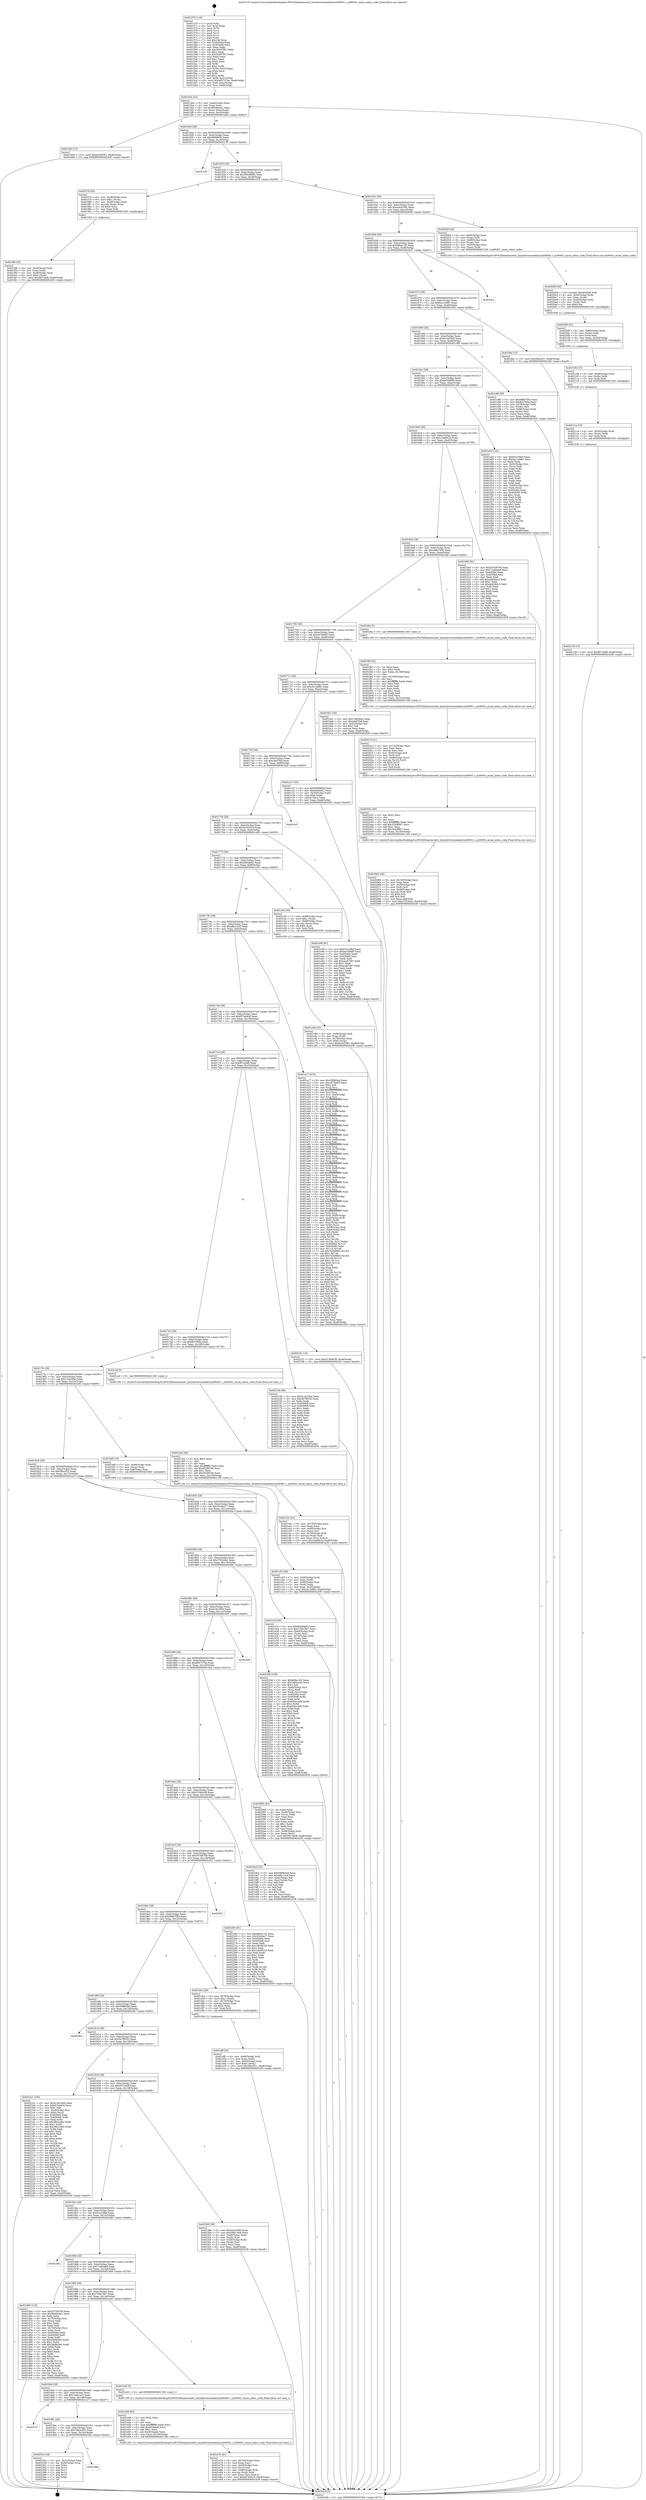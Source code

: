 digraph "0x401570" {
  label = "0x401570 (/mnt/c/Users/mathe/Desktop/tcc/POCII/binaries/extr_linuxdriversmediai2cmt9t001.c_mt9t001_enum_mbus_code_Final-ollvm.out::main(0))"
  labelloc = "t"
  node[shape=record]

  Entry [label="",width=0.3,height=0.3,shape=circle,fillcolor=black,style=filled]
  "0x4015e4" [label="{
     0x4015e4 [32]\l
     | [instrs]\l
     &nbsp;&nbsp;0x4015e4 \<+6\>: mov -0xa8(%rbp),%eax\l
     &nbsp;&nbsp;0x4015ea \<+2\>: mov %eax,%ecx\l
     &nbsp;&nbsp;0x4015ec \<+6\>: sub $0x90d6e3a1,%ecx\l
     &nbsp;&nbsp;0x4015f2 \<+6\>: mov %eax,-0xbc(%rbp)\l
     &nbsp;&nbsp;0x4015f8 \<+6\>: mov %ecx,-0xc0(%rbp)\l
     &nbsp;&nbsp;0x4015fe \<+6\>: je 0000000000401dd3 \<main+0x863\>\l
  }"]
  "0x401dd3" [label="{
     0x401dd3 [15]\l
     | [instrs]\l
     &nbsp;&nbsp;0x401dd3 \<+10\>: movl $0xbc5a5563,-0xa8(%rbp)\l
     &nbsp;&nbsp;0x401ddd \<+5\>: jmp 0000000000402439 \<main+0xec9\>\l
  }"]
  "0x401604" [label="{
     0x401604 [28]\l
     | [instrs]\l
     &nbsp;&nbsp;0x401604 \<+5\>: jmp 0000000000401609 \<main+0x99\>\l
     &nbsp;&nbsp;0x401609 \<+6\>: mov -0xbc(%rbp),%eax\l
     &nbsp;&nbsp;0x40160f \<+5\>: sub $0x90f0865b,%eax\l
     &nbsp;&nbsp;0x401614 \<+6\>: mov %eax,-0xc4(%rbp)\l
     &nbsp;&nbsp;0x40161a \<+6\>: je 0000000000402138 \<main+0xbc8\>\l
  }"]
  Exit [label="",width=0.3,height=0.3,shape=circle,fillcolor=black,style=filled,peripheries=2]
  "0x402138" [label="{
     0x402138\l
  }", style=dashed]
  "0x401620" [label="{
     0x401620 [28]\l
     | [instrs]\l
     &nbsp;&nbsp;0x401620 \<+5\>: jmp 0000000000401625 \<main+0xb5\>\l
     &nbsp;&nbsp;0x401625 \<+6\>: mov -0xbc(%rbp),%eax\l
     &nbsp;&nbsp;0x40162b \<+5\>: sub $0x99448b82,%eax\l
     &nbsp;&nbsp;0x401630 \<+6\>: mov %eax,-0xc8(%rbp)\l
     &nbsp;&nbsp;0x401636 \<+6\>: je 0000000000401f79 \<main+0xa09\>\l
  }"]
  "0x4019d8" [label="{
     0x4019d8\l
  }", style=dashed]
  "0x401f79" [label="{
     0x401f79 [29]\l
     | [instrs]\l
     &nbsp;&nbsp;0x401f79 \<+4\>: mov -0x58(%rbp),%rax\l
     &nbsp;&nbsp;0x401f7d \<+6\>: movl $0x1,(%rax)\l
     &nbsp;&nbsp;0x401f83 \<+4\>: mov -0x58(%rbp),%rax\l
     &nbsp;&nbsp;0x401f87 \<+3\>: movslq (%rax),%rax\l
     &nbsp;&nbsp;0x401f8a \<+4\>: shl $0x4,%rax\l
     &nbsp;&nbsp;0x401f8e \<+3\>: mov %rax,%rdi\l
     &nbsp;&nbsp;0x401f91 \<+5\>: call 0000000000401050 \<malloc@plt\>\l
     | [calls]\l
     &nbsp;&nbsp;0x401050 \{1\} (unknown)\l
  }"]
  "0x40163c" [label="{
     0x40163c [28]\l
     | [instrs]\l
     &nbsp;&nbsp;0x40163c \<+5\>: jmp 0000000000401641 \<main+0xd1\>\l
     &nbsp;&nbsp;0x401641 \<+6\>: mov -0xbc(%rbp),%eax\l
     &nbsp;&nbsp;0x401647 \<+5\>: sub $0xacb5c595,%eax\l
     &nbsp;&nbsp;0x40164c \<+6\>: mov %eax,-0xcc(%rbp)\l
     &nbsp;&nbsp;0x401652 \<+6\>: je 00000000004020bf \<main+0xb4f\>\l
  }"]
  "0x40235a" [label="{
     0x40235a [18]\l
     | [instrs]\l
     &nbsp;&nbsp;0x40235a \<+3\>: mov -0x2c(%rbp),%eax\l
     &nbsp;&nbsp;0x40235d \<+4\>: lea -0x28(%rbp),%rsp\l
     &nbsp;&nbsp;0x402361 \<+1\>: pop %rbx\l
     &nbsp;&nbsp;0x402362 \<+2\>: pop %r12\l
     &nbsp;&nbsp;0x402364 \<+2\>: pop %r13\l
     &nbsp;&nbsp;0x402366 \<+2\>: pop %r14\l
     &nbsp;&nbsp;0x402368 \<+2\>: pop %r15\l
     &nbsp;&nbsp;0x40236a \<+1\>: pop %rbp\l
     &nbsp;&nbsp;0x40236b \<+1\>: ret\l
  }"]
  "0x4020bf" [label="{
     0x4020bf [26]\l
     | [instrs]\l
     &nbsp;&nbsp;0x4020bf \<+4\>: mov -0x80(%rbp),%rax\l
     &nbsp;&nbsp;0x4020c3 \<+3\>: mov (%rax),%rdi\l
     &nbsp;&nbsp;0x4020c6 \<+4\>: mov -0x68(%rbp),%rax\l
     &nbsp;&nbsp;0x4020ca \<+3\>: mov (%rax),%rsi\l
     &nbsp;&nbsp;0x4020cd \<+4\>: mov -0x50(%rbp),%rax\l
     &nbsp;&nbsp;0x4020d1 \<+3\>: mov (%rax),%rdx\l
     &nbsp;&nbsp;0x4020d4 \<+5\>: call 0000000000401240 \<mt9t001_enum_mbus_code\>\l
     | [calls]\l
     &nbsp;&nbsp;0x401240 \{1\} (/mnt/c/Users/mathe/Desktop/tcc/POCII/binaries/extr_linuxdriversmediai2cmt9t001.c_mt9t001_enum_mbus_code_Final-ollvm.out::mt9t001_enum_mbus_code)\l
  }"]
  "0x401658" [label="{
     0x401658 [28]\l
     | [instrs]\l
     &nbsp;&nbsp;0x401658 \<+5\>: jmp 000000000040165d \<main+0xed\>\l
     &nbsp;&nbsp;0x40165d \<+6\>: mov -0xbc(%rbp),%eax\l
     &nbsp;&nbsp;0x401663 \<+5\>: sub $0xb86ec1f2,%eax\l
     &nbsp;&nbsp;0x401668 \<+6\>: mov %eax,-0xd0(%rbp)\l
     &nbsp;&nbsp;0x40166e \<+6\>: je 0000000000402421 \<main+0xeb1\>\l
  }"]
  "0x4019bc" [label="{
     0x4019bc [28]\l
     | [instrs]\l
     &nbsp;&nbsp;0x4019bc \<+5\>: jmp 00000000004019c1 \<main+0x451\>\l
     &nbsp;&nbsp;0x4019c1 \<+6\>: mov -0xbc(%rbp),%eax\l
     &nbsp;&nbsp;0x4019c7 \<+5\>: sub $0x7e62ca53,%eax\l
     &nbsp;&nbsp;0x4019cc \<+6\>: mov %eax,-0x14c(%rbp)\l
     &nbsp;&nbsp;0x4019d2 \<+6\>: je 000000000040235a \<main+0xdea\>\l
  }"]
  "0x402421" [label="{
     0x402421\l
  }", style=dashed]
  "0x401674" [label="{
     0x401674 [28]\l
     | [instrs]\l
     &nbsp;&nbsp;0x401674 \<+5\>: jmp 0000000000401679 \<main+0x109\>\l
     &nbsp;&nbsp;0x401679 \<+6\>: mov -0xbc(%rbp),%eax\l
     &nbsp;&nbsp;0x40167f \<+5\>: sub $0xba11e981,%eax\l
     &nbsp;&nbsp;0x401684 \<+6\>: mov %eax,-0xd4(%rbp)\l
     &nbsp;&nbsp;0x40168a \<+6\>: je 0000000000401f6a \<main+0x9fa\>\l
  }"]
  "0x402147" [label="{
     0x402147\l
  }", style=dashed]
  "0x401f6a" [label="{
     0x401f6a [15]\l
     | [instrs]\l
     &nbsp;&nbsp;0x401f6a \<+10\>: movl $0x2fbccf21,-0xa8(%rbp)\l
     &nbsp;&nbsp;0x401f74 \<+5\>: jmp 0000000000402439 \<main+0xec9\>\l
  }"]
  "0x401690" [label="{
     0x401690 [28]\l
     | [instrs]\l
     &nbsp;&nbsp;0x401690 \<+5\>: jmp 0000000000401695 \<main+0x125\>\l
     &nbsp;&nbsp;0x401695 \<+6\>: mov -0xbc(%rbp),%eax\l
     &nbsp;&nbsp;0x40169b \<+5\>: sub $0xbc5a5563,%eax\l
     &nbsp;&nbsp;0x4016a0 \<+6\>: mov %eax,-0xd8(%rbp)\l
     &nbsp;&nbsp;0x4016a6 \<+6\>: je 0000000000401c88 \<main+0x718\>\l
  }"]
  "0x402129" [label="{
     0x402129 [15]\l
     | [instrs]\l
     &nbsp;&nbsp;0x402129 \<+10\>: movl $0xf87c24f6,-0xa8(%rbp)\l
     &nbsp;&nbsp;0x402133 \<+5\>: jmp 0000000000402439 \<main+0xec9\>\l
  }"]
  "0x401c88" [label="{
     0x401c88 [39]\l
     | [instrs]\l
     &nbsp;&nbsp;0x401c88 \<+5\>: mov $0x58667f5d,%eax\l
     &nbsp;&nbsp;0x401c8d \<+5\>: mov $0xfb578f4a,%ecx\l
     &nbsp;&nbsp;0x401c92 \<+4\>: mov -0x78(%rbp),%rdx\l
     &nbsp;&nbsp;0x401c96 \<+2\>: mov (%rdx),%esi\l
     &nbsp;&nbsp;0x401c98 \<+7\>: mov -0x88(%rbp),%rdx\l
     &nbsp;&nbsp;0x401c9f \<+2\>: cmp (%rdx),%esi\l
     &nbsp;&nbsp;0x401ca1 \<+3\>: cmovl %ecx,%eax\l
     &nbsp;&nbsp;0x401ca4 \<+6\>: mov %eax,-0xa8(%rbp)\l
     &nbsp;&nbsp;0x401caa \<+5\>: jmp 0000000000402439 \<main+0xec9\>\l
  }"]
  "0x4016ac" [label="{
     0x4016ac [28]\l
     | [instrs]\l
     &nbsp;&nbsp;0x4016ac \<+5\>: jmp 00000000004016b1 \<main+0x141\>\l
     &nbsp;&nbsp;0x4016b1 \<+6\>: mov -0xbc(%rbp),%eax\l
     &nbsp;&nbsp;0x4016b7 \<+5\>: sub $0xbe5586f0,%eax\l
     &nbsp;&nbsp;0x4016bc \<+6\>: mov %eax,-0xdc(%rbp)\l
     &nbsp;&nbsp;0x4016c2 \<+6\>: je 0000000000401ef4 \<main+0x984\>\l
  }"]
  "0x40211a" [label="{
     0x40211a [15]\l
     | [instrs]\l
     &nbsp;&nbsp;0x40211a \<+4\>: mov -0x50(%rbp),%rdx\l
     &nbsp;&nbsp;0x40211e \<+3\>: mov (%rdx),%rdx\l
     &nbsp;&nbsp;0x402121 \<+3\>: mov %rdx,%rdi\l
     &nbsp;&nbsp;0x402124 \<+5\>: call 0000000000401030 \<free@plt\>\l
     | [calls]\l
     &nbsp;&nbsp;0x401030 \{1\} (unknown)\l
  }"]
  "0x401ef4" [label="{
     0x401ef4 [118]\l
     | [instrs]\l
     &nbsp;&nbsp;0x401ef4 \<+5\>: mov $0x61b168ef,%eax\l
     &nbsp;&nbsp;0x401ef9 \<+5\>: mov $0xba11e981,%ecx\l
     &nbsp;&nbsp;0x401efe \<+2\>: xor %edx,%edx\l
     &nbsp;&nbsp;0x401f00 \<+4\>: mov -0x60(%rbp),%rsi\l
     &nbsp;&nbsp;0x401f04 \<+2\>: mov (%rsi),%edi\l
     &nbsp;&nbsp;0x401f06 \<+3\>: mov %edx,%r8d\l
     &nbsp;&nbsp;0x401f09 \<+3\>: sub %edi,%r8d\l
     &nbsp;&nbsp;0x401f0c \<+2\>: mov %edx,%edi\l
     &nbsp;&nbsp;0x401f0e \<+3\>: sub $0x1,%edi\l
     &nbsp;&nbsp;0x401f11 \<+3\>: add %edi,%r8d\l
     &nbsp;&nbsp;0x401f14 \<+2\>: mov %edx,%edi\l
     &nbsp;&nbsp;0x401f16 \<+3\>: sub %r8d,%edi\l
     &nbsp;&nbsp;0x401f19 \<+4\>: mov -0x60(%rbp),%rsi\l
     &nbsp;&nbsp;0x401f1d \<+2\>: mov %edi,(%rsi)\l
     &nbsp;&nbsp;0x401f1f \<+7\>: mov 0x405064,%edi\l
     &nbsp;&nbsp;0x401f26 \<+8\>: mov 0x405068,%r8d\l
     &nbsp;&nbsp;0x401f2e \<+3\>: sub $0x1,%edx\l
     &nbsp;&nbsp;0x401f31 \<+3\>: mov %edi,%r9d\l
     &nbsp;&nbsp;0x401f34 \<+3\>: add %edx,%r9d\l
     &nbsp;&nbsp;0x401f37 \<+4\>: imul %r9d,%edi\l
     &nbsp;&nbsp;0x401f3b \<+3\>: and $0x1,%edi\l
     &nbsp;&nbsp;0x401f3e \<+3\>: cmp $0x0,%edi\l
     &nbsp;&nbsp;0x401f41 \<+4\>: sete %r10b\l
     &nbsp;&nbsp;0x401f45 \<+4\>: cmp $0xa,%r8d\l
     &nbsp;&nbsp;0x401f49 \<+4\>: setl %r11b\l
     &nbsp;&nbsp;0x401f4d \<+3\>: mov %r10b,%bl\l
     &nbsp;&nbsp;0x401f50 \<+3\>: and %r11b,%bl\l
     &nbsp;&nbsp;0x401f53 \<+3\>: xor %r11b,%r10b\l
     &nbsp;&nbsp;0x401f56 \<+3\>: or %r10b,%bl\l
     &nbsp;&nbsp;0x401f59 \<+3\>: test $0x1,%bl\l
     &nbsp;&nbsp;0x401f5c \<+3\>: cmovne %ecx,%eax\l
     &nbsp;&nbsp;0x401f5f \<+6\>: mov %eax,-0xa8(%rbp)\l
     &nbsp;&nbsp;0x401f65 \<+5\>: jmp 0000000000402439 \<main+0xec9\>\l
  }"]
  "0x4016c8" [label="{
     0x4016c8 [28]\l
     | [instrs]\l
     &nbsp;&nbsp;0x4016c8 \<+5\>: jmp 00000000004016cd \<main+0x15d\>\l
     &nbsp;&nbsp;0x4016cd \<+6\>: mov -0xbc(%rbp),%eax\l
     &nbsp;&nbsp;0x4016d3 \<+5\>: sub $0xc2a69e2e,%eax\l
     &nbsp;&nbsp;0x4016d8 \<+6\>: mov %eax,-0xe0(%rbp)\l
     &nbsp;&nbsp;0x4016de \<+6\>: je 0000000000401d05 \<main+0x795\>\l
  }"]
  "0x40210b" [label="{
     0x40210b [15]\l
     | [instrs]\l
     &nbsp;&nbsp;0x40210b \<+4\>: mov -0x68(%rbp),%rdx\l
     &nbsp;&nbsp;0x40210f \<+3\>: mov (%rdx),%rdx\l
     &nbsp;&nbsp;0x402112 \<+3\>: mov %rdx,%rdi\l
     &nbsp;&nbsp;0x402115 \<+5\>: call 0000000000401030 \<free@plt\>\l
     | [calls]\l
     &nbsp;&nbsp;0x401030 \{1\} (unknown)\l
  }"]
  "0x401d05" [label="{
     0x401d05 [91]\l
     | [instrs]\l
     &nbsp;&nbsp;0x401d05 \<+5\>: mov $0x557b9709,%eax\l
     &nbsp;&nbsp;0x401d0a \<+5\>: mov $0x71e60ab9,%ecx\l
     &nbsp;&nbsp;0x401d0f \<+7\>: mov 0x405064,%edx\l
     &nbsp;&nbsp;0x401d16 \<+7\>: mov 0x405068,%esi\l
     &nbsp;&nbsp;0x401d1d \<+2\>: mov %edx,%edi\l
     &nbsp;&nbsp;0x401d1f \<+6\>: add $0xad4384c3,%edi\l
     &nbsp;&nbsp;0x401d25 \<+3\>: sub $0x1,%edi\l
     &nbsp;&nbsp;0x401d28 \<+6\>: sub $0xad4384c3,%edi\l
     &nbsp;&nbsp;0x401d2e \<+3\>: imul %edi,%edx\l
     &nbsp;&nbsp;0x401d31 \<+3\>: and $0x1,%edx\l
     &nbsp;&nbsp;0x401d34 \<+3\>: cmp $0x0,%edx\l
     &nbsp;&nbsp;0x401d37 \<+4\>: sete %r8b\l
     &nbsp;&nbsp;0x401d3b \<+3\>: cmp $0xa,%esi\l
     &nbsp;&nbsp;0x401d3e \<+4\>: setl %r9b\l
     &nbsp;&nbsp;0x401d42 \<+3\>: mov %r8b,%r10b\l
     &nbsp;&nbsp;0x401d45 \<+3\>: and %r9b,%r10b\l
     &nbsp;&nbsp;0x401d48 \<+3\>: xor %r9b,%r8b\l
     &nbsp;&nbsp;0x401d4b \<+3\>: or %r8b,%r10b\l
     &nbsp;&nbsp;0x401d4e \<+4\>: test $0x1,%r10b\l
     &nbsp;&nbsp;0x401d52 \<+3\>: cmovne %ecx,%eax\l
     &nbsp;&nbsp;0x401d55 \<+6\>: mov %eax,-0xa8(%rbp)\l
     &nbsp;&nbsp;0x401d5b \<+5\>: jmp 0000000000402439 \<main+0xec9\>\l
  }"]
  "0x4016e4" [label="{
     0x4016e4 [28]\l
     | [instrs]\l
     &nbsp;&nbsp;0x4016e4 \<+5\>: jmp 00000000004016e9 \<main+0x179\>\l
     &nbsp;&nbsp;0x4016e9 \<+6\>: mov -0xbc(%rbp),%eax\l
     &nbsp;&nbsp;0x4016ef \<+5\>: sub $0xc88a7406,%eax\l
     &nbsp;&nbsp;0x4016f4 \<+6\>: mov %eax,-0xe4(%rbp)\l
     &nbsp;&nbsp;0x4016fa \<+6\>: je 0000000000401fda \<main+0xa6a\>\l
  }"]
  "0x4020f6" [label="{
     0x4020f6 [21]\l
     | [instrs]\l
     &nbsp;&nbsp;0x4020f6 \<+4\>: mov -0x80(%rbp),%rdx\l
     &nbsp;&nbsp;0x4020fa \<+3\>: mov (%rdx),%rdx\l
     &nbsp;&nbsp;0x4020fd \<+3\>: mov %rdx,%rdi\l
     &nbsp;&nbsp;0x402100 \<+6\>: mov %eax,-0x164(%rbp)\l
     &nbsp;&nbsp;0x402106 \<+5\>: call 0000000000401030 \<free@plt\>\l
     | [calls]\l
     &nbsp;&nbsp;0x401030 \{1\} (unknown)\l
  }"]
  "0x401fda" [label="{
     0x401fda [5]\l
     | [instrs]\l
     &nbsp;&nbsp;0x401fda \<+5\>: call 0000000000401160 \<next_i\>\l
     | [calls]\l
     &nbsp;&nbsp;0x401160 \{1\} (/mnt/c/Users/mathe/Desktop/tcc/POCII/binaries/extr_linuxdriversmediai2cmt9t001.c_mt9t001_enum_mbus_code_Final-ollvm.out::next_i)\l
  }"]
  "0x401700" [label="{
     0x401700 [28]\l
     | [instrs]\l
     &nbsp;&nbsp;0x401700 \<+5\>: jmp 0000000000401705 \<main+0x195\>\l
     &nbsp;&nbsp;0x401705 \<+6\>: mov -0xbc(%rbp),%eax\l
     &nbsp;&nbsp;0x40170b \<+5\>: sub $0xc979d4f3,%eax\l
     &nbsp;&nbsp;0x401710 \<+6\>: mov %eax,-0xe8(%rbp)\l
     &nbsp;&nbsp;0x401716 \<+6\>: je 0000000000401bb1 \<main+0x641\>\l
  }"]
  "0x4020d9" [label="{
     0x4020d9 [29]\l
     | [instrs]\l
     &nbsp;&nbsp;0x4020d9 \<+10\>: movabs $0x4030b6,%rdi\l
     &nbsp;&nbsp;0x4020e3 \<+4\>: mov -0x40(%rbp),%rdx\l
     &nbsp;&nbsp;0x4020e7 \<+2\>: mov %eax,(%rdx)\l
     &nbsp;&nbsp;0x4020e9 \<+4\>: mov -0x40(%rbp),%rdx\l
     &nbsp;&nbsp;0x4020ed \<+2\>: mov (%rdx),%esi\l
     &nbsp;&nbsp;0x4020ef \<+2\>: mov $0x0,%al\l
     &nbsp;&nbsp;0x4020f1 \<+5\>: call 0000000000401040 \<printf@plt\>\l
     | [calls]\l
     &nbsp;&nbsp;0x401040 \{1\} (unknown)\l
  }"]
  "0x401bb1" [label="{
     0x401bb1 [30]\l
     | [instrs]\l
     &nbsp;&nbsp;0x401bb1 \<+5\>: mov $0x13a636bc,%eax\l
     &nbsp;&nbsp;0x401bb6 \<+5\>: mov $0xcfa970af,%ecx\l
     &nbsp;&nbsp;0x401bbb \<+3\>: mov -0x31(%rbp),%dl\l
     &nbsp;&nbsp;0x401bbe \<+3\>: test $0x1,%dl\l
     &nbsp;&nbsp;0x401bc1 \<+3\>: cmovne %ecx,%eax\l
     &nbsp;&nbsp;0x401bc4 \<+6\>: mov %eax,-0xa8(%rbp)\l
     &nbsp;&nbsp;0x401bca \<+5\>: jmp 0000000000402439 \<main+0xec9\>\l
  }"]
  "0x40171c" [label="{
     0x40171c [28]\l
     | [instrs]\l
     &nbsp;&nbsp;0x40171c \<+5\>: jmp 0000000000401721 \<main+0x1b1\>\l
     &nbsp;&nbsp;0x401721 \<+6\>: mov -0xbc(%rbp),%eax\l
     &nbsp;&nbsp;0x401727 \<+5\>: sub $0xcb15df93,%eax\l
     &nbsp;&nbsp;0x40172c \<+6\>: mov %eax,-0xec(%rbp)\l
     &nbsp;&nbsp;0x401732 \<+6\>: je 0000000000401c27 \<main+0x6b7\>\l
  }"]
  "0x402064" [label="{
     0x402064 [49]\l
     | [instrs]\l
     &nbsp;&nbsp;0x402064 \<+6\>: mov -0x160(%rbp),%ecx\l
     &nbsp;&nbsp;0x40206a \<+3\>: imul %eax,%ecx\l
     &nbsp;&nbsp;0x40206d \<+4\>: mov -0x50(%rbp),%r8\l
     &nbsp;&nbsp;0x402071 \<+3\>: mov (%r8),%r8\l
     &nbsp;&nbsp;0x402074 \<+4\>: mov -0x48(%rbp),%r9\l
     &nbsp;&nbsp;0x402078 \<+3\>: movslq (%r9),%r9\l
     &nbsp;&nbsp;0x40207b \<+4\>: shl $0x4,%r9\l
     &nbsp;&nbsp;0x40207f \<+3\>: add %r9,%r8\l
     &nbsp;&nbsp;0x402082 \<+4\>: mov %ecx,0x8(%r8)\l
     &nbsp;&nbsp;0x402086 \<+10\>: movl $0x37f22da2,-0xa8(%rbp)\l
     &nbsp;&nbsp;0x402090 \<+5\>: jmp 0000000000402439 \<main+0xec9\>\l
  }"]
  "0x401c27" [label="{
     0x401c27 [30]\l
     | [instrs]\l
     &nbsp;&nbsp;0x401c27 \<+5\>: mov $0x90f0865b,%eax\l
     &nbsp;&nbsp;0x401c2c \<+5\>: mov $0xdd0afa42,%ecx\l
     &nbsp;&nbsp;0x401c31 \<+3\>: mov -0x30(%rbp),%edx\l
     &nbsp;&nbsp;0x401c34 \<+3\>: cmp $0x0,%edx\l
     &nbsp;&nbsp;0x401c37 \<+3\>: cmove %ecx,%eax\l
     &nbsp;&nbsp;0x401c3a \<+6\>: mov %eax,-0xa8(%rbp)\l
     &nbsp;&nbsp;0x401c40 \<+5\>: jmp 0000000000402439 \<main+0xec9\>\l
  }"]
  "0x401738" [label="{
     0x401738 [28]\l
     | [instrs]\l
     &nbsp;&nbsp;0x401738 \<+5\>: jmp 000000000040173d \<main+0x1cd\>\l
     &nbsp;&nbsp;0x40173d \<+6\>: mov -0xbc(%rbp),%eax\l
     &nbsp;&nbsp;0x401743 \<+5\>: sub $0xcfa970af,%eax\l
     &nbsp;&nbsp;0x401748 \<+6\>: mov %eax,-0xf0(%rbp)\l
     &nbsp;&nbsp;0x40174e \<+6\>: je 0000000000401bcf \<main+0x65f\>\l
  }"]
  "0x40203c" [label="{
     0x40203c [40]\l
     | [instrs]\l
     &nbsp;&nbsp;0x40203c \<+5\>: mov $0x2,%ecx\l
     &nbsp;&nbsp;0x402041 \<+1\>: cltd\l
     &nbsp;&nbsp;0x402042 \<+2\>: idiv %ecx\l
     &nbsp;&nbsp;0x402044 \<+6\>: imul $0xfffffffe,%edx,%ecx\l
     &nbsp;&nbsp;0x40204a \<+6\>: add $0x354df997,%ecx\l
     &nbsp;&nbsp;0x402050 \<+3\>: add $0x1,%ecx\l
     &nbsp;&nbsp;0x402053 \<+6\>: sub $0x354df997,%ecx\l
     &nbsp;&nbsp;0x402059 \<+6\>: mov %ecx,-0x160(%rbp)\l
     &nbsp;&nbsp;0x40205f \<+5\>: call 0000000000401160 \<next_i\>\l
     | [calls]\l
     &nbsp;&nbsp;0x401160 \{1\} (/mnt/c/Users/mathe/Desktop/tcc/POCII/binaries/extr_linuxdriversmediai2cmt9t001.c_mt9t001_enum_mbus_code_Final-ollvm.out::next_i)\l
  }"]
  "0x401bcf" [label="{
     0x401bcf\l
  }", style=dashed]
  "0x401754" [label="{
     0x401754 [28]\l
     | [instrs]\l
     &nbsp;&nbsp;0x401754 \<+5\>: jmp 0000000000401759 \<main+0x1e9\>\l
     &nbsp;&nbsp;0x401759 \<+6\>: mov -0xbc(%rbp),%eax\l
     &nbsp;&nbsp;0x40175f \<+5\>: sub $0xda763d10,%eax\l
     &nbsp;&nbsp;0x401764 \<+6\>: mov %eax,-0xf4(%rbp)\l
     &nbsp;&nbsp;0x40176a \<+6\>: je 0000000000401e99 \<main+0x929\>\l
  }"]
  "0x402013" [label="{
     0x402013 [41]\l
     | [instrs]\l
     &nbsp;&nbsp;0x402013 \<+6\>: mov -0x15c(%rbp),%ecx\l
     &nbsp;&nbsp;0x402019 \<+3\>: imul %eax,%ecx\l
     &nbsp;&nbsp;0x40201c \<+3\>: movslq %ecx,%r8\l
     &nbsp;&nbsp;0x40201f \<+4\>: mov -0x50(%rbp),%r9\l
     &nbsp;&nbsp;0x402023 \<+3\>: mov (%r9),%r9\l
     &nbsp;&nbsp;0x402026 \<+4\>: mov -0x48(%rbp),%r10\l
     &nbsp;&nbsp;0x40202a \<+3\>: movslq (%r10),%r10\l
     &nbsp;&nbsp;0x40202d \<+4\>: shl $0x4,%r10\l
     &nbsp;&nbsp;0x402031 \<+3\>: add %r10,%r9\l
     &nbsp;&nbsp;0x402034 \<+3\>: mov %r8,(%r9)\l
     &nbsp;&nbsp;0x402037 \<+5\>: call 0000000000401160 \<next_i\>\l
     | [calls]\l
     &nbsp;&nbsp;0x401160 \{1\} (/mnt/c/Users/mathe/Desktop/tcc/POCII/binaries/extr_linuxdriversmediai2cmt9t001.c_mt9t001_enum_mbus_code_Final-ollvm.out::next_i)\l
  }"]
  "0x401e99" [label="{
     0x401e99 [91]\l
     | [instrs]\l
     &nbsp;&nbsp;0x401e99 \<+5\>: mov $0x61b168ef,%eax\l
     &nbsp;&nbsp;0x401e9e \<+5\>: mov $0xbe5586f0,%ecx\l
     &nbsp;&nbsp;0x401ea3 \<+7\>: mov 0x405064,%edx\l
     &nbsp;&nbsp;0x401eaa \<+7\>: mov 0x405068,%esi\l
     &nbsp;&nbsp;0x401eb1 \<+2\>: mov %edx,%edi\l
     &nbsp;&nbsp;0x401eb3 \<+6\>: add $0xaceb7d87,%edi\l
     &nbsp;&nbsp;0x401eb9 \<+3\>: sub $0x1,%edi\l
     &nbsp;&nbsp;0x401ebc \<+6\>: sub $0xaceb7d87,%edi\l
     &nbsp;&nbsp;0x401ec2 \<+3\>: imul %edi,%edx\l
     &nbsp;&nbsp;0x401ec5 \<+3\>: and $0x1,%edx\l
     &nbsp;&nbsp;0x401ec8 \<+3\>: cmp $0x0,%edx\l
     &nbsp;&nbsp;0x401ecb \<+4\>: sete %r8b\l
     &nbsp;&nbsp;0x401ecf \<+3\>: cmp $0xa,%esi\l
     &nbsp;&nbsp;0x401ed2 \<+4\>: setl %r9b\l
     &nbsp;&nbsp;0x401ed6 \<+3\>: mov %r8b,%r10b\l
     &nbsp;&nbsp;0x401ed9 \<+3\>: and %r9b,%r10b\l
     &nbsp;&nbsp;0x401edc \<+3\>: xor %r9b,%r8b\l
     &nbsp;&nbsp;0x401edf \<+3\>: or %r8b,%r10b\l
     &nbsp;&nbsp;0x401ee2 \<+4\>: test $0x1,%r10b\l
     &nbsp;&nbsp;0x401ee6 \<+3\>: cmovne %ecx,%eax\l
     &nbsp;&nbsp;0x401ee9 \<+6\>: mov %eax,-0xa8(%rbp)\l
     &nbsp;&nbsp;0x401eef \<+5\>: jmp 0000000000402439 \<main+0xec9\>\l
  }"]
  "0x401770" [label="{
     0x401770 [28]\l
     | [instrs]\l
     &nbsp;&nbsp;0x401770 \<+5\>: jmp 0000000000401775 \<main+0x205\>\l
     &nbsp;&nbsp;0x401775 \<+6\>: mov -0xbc(%rbp),%eax\l
     &nbsp;&nbsp;0x40177b \<+5\>: sub $0xdd0afa42,%eax\l
     &nbsp;&nbsp;0x401780 \<+6\>: mov %eax,-0xf8(%rbp)\l
     &nbsp;&nbsp;0x401786 \<+6\>: je 0000000000401c45 \<main+0x6d5\>\l
  }"]
  "0x401fdf" [label="{
     0x401fdf [52]\l
     | [instrs]\l
     &nbsp;&nbsp;0x401fdf \<+2\>: xor %ecx,%ecx\l
     &nbsp;&nbsp;0x401fe1 \<+5\>: mov $0x2,%edx\l
     &nbsp;&nbsp;0x401fe6 \<+6\>: mov %edx,-0x158(%rbp)\l
     &nbsp;&nbsp;0x401fec \<+1\>: cltd\l
     &nbsp;&nbsp;0x401fed \<+6\>: mov -0x158(%rbp),%esi\l
     &nbsp;&nbsp;0x401ff3 \<+2\>: idiv %esi\l
     &nbsp;&nbsp;0x401ff5 \<+6\>: imul $0xfffffffe,%edx,%edx\l
     &nbsp;&nbsp;0x401ffb \<+2\>: mov %ecx,%edi\l
     &nbsp;&nbsp;0x401ffd \<+2\>: sub %edx,%edi\l
     &nbsp;&nbsp;0x401fff \<+2\>: mov %ecx,%edx\l
     &nbsp;&nbsp;0x402001 \<+3\>: sub $0x1,%edx\l
     &nbsp;&nbsp;0x402004 \<+2\>: add %edx,%edi\l
     &nbsp;&nbsp;0x402006 \<+2\>: sub %edi,%ecx\l
     &nbsp;&nbsp;0x402008 \<+6\>: mov %ecx,-0x15c(%rbp)\l
     &nbsp;&nbsp;0x40200e \<+5\>: call 0000000000401160 \<next_i\>\l
     | [calls]\l
     &nbsp;&nbsp;0x401160 \{1\} (/mnt/c/Users/mathe/Desktop/tcc/POCII/binaries/extr_linuxdriversmediai2cmt9t001.c_mt9t001_enum_mbus_code_Final-ollvm.out::next_i)\l
  }"]
  "0x401c45" [label="{
     0x401c45 [35]\l
     | [instrs]\l
     &nbsp;&nbsp;0x401c45 \<+7\>: mov -0x88(%rbp),%rax\l
     &nbsp;&nbsp;0x401c4c \<+6\>: movl $0x1,(%rax)\l
     &nbsp;&nbsp;0x401c52 \<+7\>: mov -0x88(%rbp),%rax\l
     &nbsp;&nbsp;0x401c59 \<+3\>: movslq (%rax),%rax\l
     &nbsp;&nbsp;0x401c5c \<+4\>: shl $0x2,%rax\l
     &nbsp;&nbsp;0x401c60 \<+3\>: mov %rax,%rdi\l
     &nbsp;&nbsp;0x401c63 \<+5\>: call 0000000000401050 \<malloc@plt\>\l
     | [calls]\l
     &nbsp;&nbsp;0x401050 \{1\} (unknown)\l
  }"]
  "0x40178c" [label="{
     0x40178c [28]\l
     | [instrs]\l
     &nbsp;&nbsp;0x40178c \<+5\>: jmp 0000000000401791 \<main+0x221\>\l
     &nbsp;&nbsp;0x401791 \<+6\>: mov -0xbc(%rbp),%eax\l
     &nbsp;&nbsp;0x401797 \<+5\>: sub $0xef6c12c9,%eax\l
     &nbsp;&nbsp;0x40179c \<+6\>: mov %eax,-0xfc(%rbp)\l
     &nbsp;&nbsp;0x4017a2 \<+6\>: je 0000000000401a17 \<main+0x4a7\>\l
  }"]
  "0x401f96" [label="{
     0x401f96 [32]\l
     | [instrs]\l
     &nbsp;&nbsp;0x401f96 \<+4\>: mov -0x50(%rbp),%rdi\l
     &nbsp;&nbsp;0x401f9a \<+3\>: mov %rax,(%rdi)\l
     &nbsp;&nbsp;0x401f9d \<+4\>: mov -0x48(%rbp),%rax\l
     &nbsp;&nbsp;0x401fa1 \<+6\>: movl $0x0,(%rax)\l
     &nbsp;&nbsp;0x401fa7 \<+10\>: movl $0x5f27abdf,-0xa8(%rbp)\l
     &nbsp;&nbsp;0x401fb1 \<+5\>: jmp 0000000000402439 \<main+0xec9\>\l
  }"]
  "0x401a17" [label="{
     0x401a17 [410]\l
     | [instrs]\l
     &nbsp;&nbsp;0x401a17 \<+5\>: mov $0x59f963ed,%eax\l
     &nbsp;&nbsp;0x401a1c \<+5\>: mov $0xc979d4f3,%ecx\l
     &nbsp;&nbsp;0x401a21 \<+2\>: mov $0x1,%dl\l
     &nbsp;&nbsp;0x401a23 \<+3\>: mov %rsp,%rsi\l
     &nbsp;&nbsp;0x401a26 \<+4\>: add $0xfffffffffffffff0,%rsi\l
     &nbsp;&nbsp;0x401a2a \<+3\>: mov %rsi,%rsp\l
     &nbsp;&nbsp;0x401a2d \<+7\>: mov %rsi,-0xa0(%rbp)\l
     &nbsp;&nbsp;0x401a34 \<+3\>: mov %rsp,%rsi\l
     &nbsp;&nbsp;0x401a37 \<+4\>: add $0xfffffffffffffff0,%rsi\l
     &nbsp;&nbsp;0x401a3b \<+3\>: mov %rsi,%rsp\l
     &nbsp;&nbsp;0x401a3e \<+3\>: mov %rsp,%rdi\l
     &nbsp;&nbsp;0x401a41 \<+4\>: add $0xfffffffffffffff0,%rdi\l
     &nbsp;&nbsp;0x401a45 \<+3\>: mov %rdi,%rsp\l
     &nbsp;&nbsp;0x401a48 \<+7\>: mov %rdi,-0x98(%rbp)\l
     &nbsp;&nbsp;0x401a4f \<+3\>: mov %rsp,%rdi\l
     &nbsp;&nbsp;0x401a52 \<+4\>: add $0xfffffffffffffff0,%rdi\l
     &nbsp;&nbsp;0x401a56 \<+3\>: mov %rdi,%rsp\l
     &nbsp;&nbsp;0x401a59 \<+7\>: mov %rdi,-0x90(%rbp)\l
     &nbsp;&nbsp;0x401a60 \<+3\>: mov %rsp,%rdi\l
     &nbsp;&nbsp;0x401a63 \<+4\>: add $0xfffffffffffffff0,%rdi\l
     &nbsp;&nbsp;0x401a67 \<+3\>: mov %rdi,%rsp\l
     &nbsp;&nbsp;0x401a6a \<+7\>: mov %rdi,-0x88(%rbp)\l
     &nbsp;&nbsp;0x401a71 \<+3\>: mov %rsp,%rdi\l
     &nbsp;&nbsp;0x401a74 \<+4\>: add $0xfffffffffffffff0,%rdi\l
     &nbsp;&nbsp;0x401a78 \<+3\>: mov %rdi,%rsp\l
     &nbsp;&nbsp;0x401a7b \<+4\>: mov %rdi,-0x80(%rbp)\l
     &nbsp;&nbsp;0x401a7f \<+3\>: mov %rsp,%rdi\l
     &nbsp;&nbsp;0x401a82 \<+4\>: add $0xfffffffffffffff0,%rdi\l
     &nbsp;&nbsp;0x401a86 \<+3\>: mov %rdi,%rsp\l
     &nbsp;&nbsp;0x401a89 \<+4\>: mov %rdi,-0x78(%rbp)\l
     &nbsp;&nbsp;0x401a8d \<+3\>: mov %rsp,%rdi\l
     &nbsp;&nbsp;0x401a90 \<+4\>: add $0xfffffffffffffff0,%rdi\l
     &nbsp;&nbsp;0x401a94 \<+3\>: mov %rdi,%rsp\l
     &nbsp;&nbsp;0x401a97 \<+4\>: mov %rdi,-0x70(%rbp)\l
     &nbsp;&nbsp;0x401a9b \<+3\>: mov %rsp,%rdi\l
     &nbsp;&nbsp;0x401a9e \<+4\>: add $0xfffffffffffffff0,%rdi\l
     &nbsp;&nbsp;0x401aa2 \<+3\>: mov %rdi,%rsp\l
     &nbsp;&nbsp;0x401aa5 \<+4\>: mov %rdi,-0x68(%rbp)\l
     &nbsp;&nbsp;0x401aa9 \<+3\>: mov %rsp,%rdi\l
     &nbsp;&nbsp;0x401aac \<+4\>: add $0xfffffffffffffff0,%rdi\l
     &nbsp;&nbsp;0x401ab0 \<+3\>: mov %rdi,%rsp\l
     &nbsp;&nbsp;0x401ab3 \<+4\>: mov %rdi,-0x60(%rbp)\l
     &nbsp;&nbsp;0x401ab7 \<+3\>: mov %rsp,%rdi\l
     &nbsp;&nbsp;0x401aba \<+4\>: add $0xfffffffffffffff0,%rdi\l
     &nbsp;&nbsp;0x401abe \<+3\>: mov %rdi,%rsp\l
     &nbsp;&nbsp;0x401ac1 \<+4\>: mov %rdi,-0x58(%rbp)\l
     &nbsp;&nbsp;0x401ac5 \<+3\>: mov %rsp,%rdi\l
     &nbsp;&nbsp;0x401ac8 \<+4\>: add $0xfffffffffffffff0,%rdi\l
     &nbsp;&nbsp;0x401acc \<+3\>: mov %rdi,%rsp\l
     &nbsp;&nbsp;0x401acf \<+4\>: mov %rdi,-0x50(%rbp)\l
     &nbsp;&nbsp;0x401ad3 \<+3\>: mov %rsp,%rdi\l
     &nbsp;&nbsp;0x401ad6 \<+4\>: add $0xfffffffffffffff0,%rdi\l
     &nbsp;&nbsp;0x401ada \<+3\>: mov %rdi,%rsp\l
     &nbsp;&nbsp;0x401add \<+4\>: mov %rdi,-0x48(%rbp)\l
     &nbsp;&nbsp;0x401ae1 \<+3\>: mov %rsp,%rdi\l
     &nbsp;&nbsp;0x401ae4 \<+4\>: add $0xfffffffffffffff0,%rdi\l
     &nbsp;&nbsp;0x401ae8 \<+3\>: mov %rdi,%rsp\l
     &nbsp;&nbsp;0x401aeb \<+4\>: mov %rdi,-0x40(%rbp)\l
     &nbsp;&nbsp;0x401aef \<+7\>: mov -0xa0(%rbp),%rdi\l
     &nbsp;&nbsp;0x401af6 \<+6\>: movl $0x0,(%rdi)\l
     &nbsp;&nbsp;0x401afc \<+7\>: mov -0xac(%rbp),%r8d\l
     &nbsp;&nbsp;0x401b03 \<+3\>: mov %r8d,(%rsi)\l
     &nbsp;&nbsp;0x401b06 \<+7\>: mov -0x98(%rbp),%rdi\l
     &nbsp;&nbsp;0x401b0d \<+7\>: mov -0xb8(%rbp),%r9\l
     &nbsp;&nbsp;0x401b14 \<+3\>: mov %r9,(%rdi)\l
     &nbsp;&nbsp;0x401b17 \<+3\>: cmpl $0x2,(%rsi)\l
     &nbsp;&nbsp;0x401b1a \<+4\>: setne %r10b\l
     &nbsp;&nbsp;0x401b1e \<+4\>: and $0x1,%r10b\l
     &nbsp;&nbsp;0x401b22 \<+4\>: mov %r10b,-0x31(%rbp)\l
     &nbsp;&nbsp;0x401b26 \<+8\>: mov 0x405064,%r11d\l
     &nbsp;&nbsp;0x401b2e \<+7\>: mov 0x405068,%ebx\l
     &nbsp;&nbsp;0x401b35 \<+3\>: mov %r11d,%r14d\l
     &nbsp;&nbsp;0x401b38 \<+7\>: sub $0x702b68b3,%r14d\l
     &nbsp;&nbsp;0x401b3f \<+4\>: sub $0x1,%r14d\l
     &nbsp;&nbsp;0x401b43 \<+7\>: add $0x702b68b3,%r14d\l
     &nbsp;&nbsp;0x401b4a \<+4\>: imul %r14d,%r11d\l
     &nbsp;&nbsp;0x401b4e \<+4\>: and $0x1,%r11d\l
     &nbsp;&nbsp;0x401b52 \<+4\>: cmp $0x0,%r11d\l
     &nbsp;&nbsp;0x401b56 \<+4\>: sete %r10b\l
     &nbsp;&nbsp;0x401b5a \<+3\>: cmp $0xa,%ebx\l
     &nbsp;&nbsp;0x401b5d \<+4\>: setl %r15b\l
     &nbsp;&nbsp;0x401b61 \<+3\>: mov %r10b,%r12b\l
     &nbsp;&nbsp;0x401b64 \<+4\>: xor $0xff,%r12b\l
     &nbsp;&nbsp;0x401b68 \<+3\>: mov %r15b,%r13b\l
     &nbsp;&nbsp;0x401b6b \<+4\>: xor $0xff,%r13b\l
     &nbsp;&nbsp;0x401b6f \<+3\>: xor $0x0,%dl\l
     &nbsp;&nbsp;0x401b72 \<+3\>: mov %r12b,%sil\l
     &nbsp;&nbsp;0x401b75 \<+4\>: and $0x0,%sil\l
     &nbsp;&nbsp;0x401b79 \<+3\>: and %dl,%r10b\l
     &nbsp;&nbsp;0x401b7c \<+3\>: mov %r13b,%dil\l
     &nbsp;&nbsp;0x401b7f \<+4\>: and $0x0,%dil\l
     &nbsp;&nbsp;0x401b83 \<+3\>: and %dl,%r15b\l
     &nbsp;&nbsp;0x401b86 \<+3\>: or %r10b,%sil\l
     &nbsp;&nbsp;0x401b89 \<+3\>: or %r15b,%dil\l
     &nbsp;&nbsp;0x401b8c \<+3\>: xor %dil,%sil\l
     &nbsp;&nbsp;0x401b8f \<+3\>: or %r13b,%r12b\l
     &nbsp;&nbsp;0x401b92 \<+4\>: xor $0xff,%r12b\l
     &nbsp;&nbsp;0x401b96 \<+3\>: or $0x0,%dl\l
     &nbsp;&nbsp;0x401b99 \<+3\>: and %dl,%r12b\l
     &nbsp;&nbsp;0x401b9c \<+3\>: or %r12b,%sil\l
     &nbsp;&nbsp;0x401b9f \<+4\>: test $0x1,%sil\l
     &nbsp;&nbsp;0x401ba3 \<+3\>: cmovne %ecx,%eax\l
     &nbsp;&nbsp;0x401ba6 \<+6\>: mov %eax,-0xa8(%rbp)\l
     &nbsp;&nbsp;0x401bac \<+5\>: jmp 0000000000402439 \<main+0xec9\>\l
  }"]
  "0x4017a8" [label="{
     0x4017a8 [28]\l
     | [instrs]\l
     &nbsp;&nbsp;0x4017a8 \<+5\>: jmp 00000000004017ad \<main+0x23d\>\l
     &nbsp;&nbsp;0x4017ad \<+6\>: mov -0xbc(%rbp),%eax\l
     &nbsp;&nbsp;0x4017b3 \<+5\>: sub $0xf27eb8c8,%eax\l
     &nbsp;&nbsp;0x4017b8 \<+6\>: mov %eax,-0x100(%rbp)\l
     &nbsp;&nbsp;0x4017be \<+6\>: je 0000000000402251 \<main+0xce1\>\l
  }"]
  "0x401e70" [label="{
     0x401e70 [41]\l
     | [instrs]\l
     &nbsp;&nbsp;0x401e70 \<+6\>: mov -0x154(%rbp),%ecx\l
     &nbsp;&nbsp;0x401e76 \<+3\>: imul %eax,%ecx\l
     &nbsp;&nbsp;0x401e79 \<+4\>: mov -0x68(%rbp),%rsi\l
     &nbsp;&nbsp;0x401e7d \<+3\>: mov (%rsi),%rsi\l
     &nbsp;&nbsp;0x401e80 \<+4\>: mov -0x60(%rbp),%rdi\l
     &nbsp;&nbsp;0x401e84 \<+3\>: movslq (%rdi),%rdi\l
     &nbsp;&nbsp;0x401e87 \<+3\>: mov %ecx,(%rsi,%rdi,4)\l
     &nbsp;&nbsp;0x401e8a \<+10\>: movl $0xda763d10,-0xa8(%rbp)\l
     &nbsp;&nbsp;0x401e94 \<+5\>: jmp 0000000000402439 \<main+0xec9\>\l
  }"]
  "0x402251" [label="{
     0x402251 [15]\l
     | [instrs]\l
     &nbsp;&nbsp;0x402251 \<+10\>: movl $0x51584b38,-0xa8(%rbp)\l
     &nbsp;&nbsp;0x40225b \<+5\>: jmp 0000000000402439 \<main+0xec9\>\l
  }"]
  "0x4017c4" [label="{
     0x4017c4 [28]\l
     | [instrs]\l
     &nbsp;&nbsp;0x4017c4 \<+5\>: jmp 00000000004017c9 \<main+0x259\>\l
     &nbsp;&nbsp;0x4017c9 \<+6\>: mov -0xbc(%rbp),%eax\l
     &nbsp;&nbsp;0x4017cf \<+5\>: sub $0xf87c24f6,%eax\l
     &nbsp;&nbsp;0x4017d4 \<+6\>: mov %eax,-0x104(%rbp)\l
     &nbsp;&nbsp;0x4017da \<+6\>: je 000000000040215b \<main+0xbeb\>\l
  }"]
  "0x401e48" [label="{
     0x401e48 [40]\l
     | [instrs]\l
     &nbsp;&nbsp;0x401e48 \<+5\>: mov $0x2,%ecx\l
     &nbsp;&nbsp;0x401e4d \<+1\>: cltd\l
     &nbsp;&nbsp;0x401e4e \<+2\>: idiv %ecx\l
     &nbsp;&nbsp;0x401e50 \<+6\>: imul $0xfffffffe,%edx,%ecx\l
     &nbsp;&nbsp;0x401e56 \<+6\>: add $0x833eae6,%ecx\l
     &nbsp;&nbsp;0x401e5c \<+3\>: add $0x1,%ecx\l
     &nbsp;&nbsp;0x401e5f \<+6\>: sub $0x833eae6,%ecx\l
     &nbsp;&nbsp;0x401e65 \<+6\>: mov %ecx,-0x154(%rbp)\l
     &nbsp;&nbsp;0x401e6b \<+5\>: call 0000000000401160 \<next_i\>\l
     | [calls]\l
     &nbsp;&nbsp;0x401160 \{1\} (/mnt/c/Users/mathe/Desktop/tcc/POCII/binaries/extr_linuxdriversmediai2cmt9t001.c_mt9t001_enum_mbus_code_Final-ollvm.out::next_i)\l
  }"]
  "0x40215b" [label="{
     0x40215b [86]\l
     | [instrs]\l
     &nbsp;&nbsp;0x40215b \<+5\>: mov $0x41dc16b4,%eax\l
     &nbsp;&nbsp;0x402160 \<+5\>: mov $0x5b7f8353,%ecx\l
     &nbsp;&nbsp;0x402165 \<+2\>: xor %edx,%edx\l
     &nbsp;&nbsp;0x402167 \<+7\>: mov 0x405064,%esi\l
     &nbsp;&nbsp;0x40216e \<+7\>: mov 0x405068,%edi\l
     &nbsp;&nbsp;0x402175 \<+3\>: sub $0x1,%edx\l
     &nbsp;&nbsp;0x402178 \<+3\>: mov %esi,%r8d\l
     &nbsp;&nbsp;0x40217b \<+3\>: add %edx,%r8d\l
     &nbsp;&nbsp;0x40217e \<+4\>: imul %r8d,%esi\l
     &nbsp;&nbsp;0x402182 \<+3\>: and $0x1,%esi\l
     &nbsp;&nbsp;0x402185 \<+3\>: cmp $0x0,%esi\l
     &nbsp;&nbsp;0x402188 \<+4\>: sete %r9b\l
     &nbsp;&nbsp;0x40218c \<+3\>: cmp $0xa,%edi\l
     &nbsp;&nbsp;0x40218f \<+4\>: setl %r10b\l
     &nbsp;&nbsp;0x402193 \<+3\>: mov %r9b,%r11b\l
     &nbsp;&nbsp;0x402196 \<+3\>: and %r10b,%r11b\l
     &nbsp;&nbsp;0x402199 \<+3\>: xor %r10b,%r9b\l
     &nbsp;&nbsp;0x40219c \<+3\>: or %r9b,%r11b\l
     &nbsp;&nbsp;0x40219f \<+4\>: test $0x1,%r11b\l
     &nbsp;&nbsp;0x4021a3 \<+3\>: cmovne %ecx,%eax\l
     &nbsp;&nbsp;0x4021a6 \<+6\>: mov %eax,-0xa8(%rbp)\l
     &nbsp;&nbsp;0x4021ac \<+5\>: jmp 0000000000402439 \<main+0xec9\>\l
  }"]
  "0x4017e0" [label="{
     0x4017e0 [28]\l
     | [instrs]\l
     &nbsp;&nbsp;0x4017e0 \<+5\>: jmp 00000000004017e5 \<main+0x275\>\l
     &nbsp;&nbsp;0x4017e5 \<+6\>: mov -0xbc(%rbp),%eax\l
     &nbsp;&nbsp;0x4017eb \<+5\>: sub $0xfb578f4a,%eax\l
     &nbsp;&nbsp;0x4017f0 \<+6\>: mov %eax,-0x108(%rbp)\l
     &nbsp;&nbsp;0x4017f6 \<+6\>: je 0000000000401caf \<main+0x73f\>\l
  }"]
  "0x4019a0" [label="{
     0x4019a0 [28]\l
     | [instrs]\l
     &nbsp;&nbsp;0x4019a0 \<+5\>: jmp 00000000004019a5 \<main+0x435\>\l
     &nbsp;&nbsp;0x4019a5 \<+6\>: mov -0xbc(%rbp),%eax\l
     &nbsp;&nbsp;0x4019ab \<+5\>: sub $0x7a9e1ac3,%eax\l
     &nbsp;&nbsp;0x4019b0 \<+6\>: mov %eax,-0x148(%rbp)\l
     &nbsp;&nbsp;0x4019b6 \<+6\>: je 0000000000402147 \<main+0xbd7\>\l
  }"]
  "0x401caf" [label="{
     0x401caf [5]\l
     | [instrs]\l
     &nbsp;&nbsp;0x401caf \<+5\>: call 0000000000401160 \<next_i\>\l
     | [calls]\l
     &nbsp;&nbsp;0x401160 \{1\} (/mnt/c/Users/mathe/Desktop/tcc/POCII/binaries/extr_linuxdriversmediai2cmt9t001.c_mt9t001_enum_mbus_code_Final-ollvm.out::next_i)\l
  }"]
  "0x4017fc" [label="{
     0x4017fc [28]\l
     | [instrs]\l
     &nbsp;&nbsp;0x4017fc \<+5\>: jmp 0000000000401801 \<main+0x291\>\l
     &nbsp;&nbsp;0x401801 \<+6\>: mov -0xbc(%rbp),%eax\l
     &nbsp;&nbsp;0x401807 \<+5\>: sub $0x13a636bc,%eax\l
     &nbsp;&nbsp;0x40180c \<+6\>: mov %eax,-0x10c(%rbp)\l
     &nbsp;&nbsp;0x401812 \<+6\>: je 0000000000401bf0 \<main+0x680\>\l
  }"]
  "0x401e43" [label="{
     0x401e43 [5]\l
     | [instrs]\l
     &nbsp;&nbsp;0x401e43 \<+5\>: call 0000000000401160 \<next_i\>\l
     | [calls]\l
     &nbsp;&nbsp;0x401160 \{1\} (/mnt/c/Users/mathe/Desktop/tcc/POCII/binaries/extr_linuxdriversmediai2cmt9t001.c_mt9t001_enum_mbus_code_Final-ollvm.out::next_i)\l
  }"]
  "0x401bf0" [label="{
     0x401bf0 [19]\l
     | [instrs]\l
     &nbsp;&nbsp;0x401bf0 \<+7\>: mov -0x98(%rbp),%rax\l
     &nbsp;&nbsp;0x401bf7 \<+3\>: mov (%rax),%rax\l
     &nbsp;&nbsp;0x401bfa \<+4\>: mov 0x8(%rax),%rdi\l
     &nbsp;&nbsp;0x401bfe \<+5\>: call 0000000000401060 \<atoi@plt\>\l
     | [calls]\l
     &nbsp;&nbsp;0x401060 \{1\} (unknown)\l
  }"]
  "0x401818" [label="{
     0x401818 [28]\l
     | [instrs]\l
     &nbsp;&nbsp;0x401818 \<+5\>: jmp 000000000040181d \<main+0x2ad\>\l
     &nbsp;&nbsp;0x40181d \<+6\>: mov -0xbc(%rbp),%eax\l
     &nbsp;&nbsp;0x401823 \<+5\>: sub $0x2fbccf21,%eax\l
     &nbsp;&nbsp;0x401828 \<+6\>: mov %eax,-0x110(%rbp)\l
     &nbsp;&nbsp;0x40182e \<+6\>: je 0000000000401e1f \<main+0x8af\>\l
  }"]
  "0x401dff" [label="{
     0x401dff [32]\l
     | [instrs]\l
     &nbsp;&nbsp;0x401dff \<+4\>: mov -0x68(%rbp),%rdi\l
     &nbsp;&nbsp;0x401e03 \<+3\>: mov %rax,(%rdi)\l
     &nbsp;&nbsp;0x401e06 \<+4\>: mov -0x60(%rbp),%rax\l
     &nbsp;&nbsp;0x401e0a \<+6\>: movl $0x0,(%rax)\l
     &nbsp;&nbsp;0x401e10 \<+10\>: movl $0x2fbccf21,-0xa8(%rbp)\l
     &nbsp;&nbsp;0x401e1a \<+5\>: jmp 0000000000402439 \<main+0xec9\>\l
  }"]
  "0x401e1f" [label="{
     0x401e1f [36]\l
     | [instrs]\l
     &nbsp;&nbsp;0x401e1f \<+5\>: mov $0x99448b82,%eax\l
     &nbsp;&nbsp;0x401e24 \<+5\>: mov $0x720b79e7,%ecx\l
     &nbsp;&nbsp;0x401e29 \<+4\>: mov -0x60(%rbp),%rdx\l
     &nbsp;&nbsp;0x401e2d \<+2\>: mov (%rdx),%esi\l
     &nbsp;&nbsp;0x401e2f \<+4\>: mov -0x70(%rbp),%rdx\l
     &nbsp;&nbsp;0x401e33 \<+2\>: cmp (%rdx),%esi\l
     &nbsp;&nbsp;0x401e35 \<+3\>: cmovl %ecx,%eax\l
     &nbsp;&nbsp;0x401e38 \<+6\>: mov %eax,-0xa8(%rbp)\l
     &nbsp;&nbsp;0x401e3e \<+5\>: jmp 0000000000402439 \<main+0xec9\>\l
  }"]
  "0x401834" [label="{
     0x401834 [28]\l
     | [instrs]\l
     &nbsp;&nbsp;0x401834 \<+5\>: jmp 0000000000401839 \<main+0x2c9\>\l
     &nbsp;&nbsp;0x401839 \<+6\>: mov -0xbc(%rbp),%eax\l
     &nbsp;&nbsp;0x40183f \<+5\>: sub $0x35c9ee17,%eax\l
     &nbsp;&nbsp;0x401844 \<+6\>: mov %eax,-0x114(%rbp)\l
     &nbsp;&nbsp;0x40184a \<+6\>: je 00000000004022bb \<main+0xd4b\>\l
  }"]
  "0x401984" [label="{
     0x401984 [28]\l
     | [instrs]\l
     &nbsp;&nbsp;0x401984 \<+5\>: jmp 0000000000401989 \<main+0x419\>\l
     &nbsp;&nbsp;0x401989 \<+6\>: mov -0xbc(%rbp),%eax\l
     &nbsp;&nbsp;0x40198f \<+5\>: sub $0x720b79e7,%eax\l
     &nbsp;&nbsp;0x401994 \<+6\>: mov %eax,-0x144(%rbp)\l
     &nbsp;&nbsp;0x40199a \<+6\>: je 0000000000401e43 \<main+0x8d3\>\l
  }"]
  "0x4022bb" [label="{
     0x4022bb [159]\l
     | [instrs]\l
     &nbsp;&nbsp;0x4022bb \<+5\>: mov $0xb86ec1f2,%eax\l
     &nbsp;&nbsp;0x4022c0 \<+5\>: mov $0x7e62ca53,%ecx\l
     &nbsp;&nbsp;0x4022c5 \<+2\>: mov $0x1,%dl\l
     &nbsp;&nbsp;0x4022c7 \<+7\>: mov -0xa0(%rbp),%rsi\l
     &nbsp;&nbsp;0x4022ce \<+2\>: mov (%rsi),%edi\l
     &nbsp;&nbsp;0x4022d0 \<+3\>: mov %edi,-0x2c(%rbp)\l
     &nbsp;&nbsp;0x4022d3 \<+7\>: mov 0x405064,%edi\l
     &nbsp;&nbsp;0x4022da \<+8\>: mov 0x405068,%r8d\l
     &nbsp;&nbsp;0x4022e2 \<+3\>: mov %edi,%r9d\l
     &nbsp;&nbsp;0x4022e5 \<+7\>: add $0x650e1e68,%r9d\l
     &nbsp;&nbsp;0x4022ec \<+4\>: sub $0x1,%r9d\l
     &nbsp;&nbsp;0x4022f0 \<+7\>: sub $0x650e1e68,%r9d\l
     &nbsp;&nbsp;0x4022f7 \<+4\>: imul %r9d,%edi\l
     &nbsp;&nbsp;0x4022fb \<+3\>: and $0x1,%edi\l
     &nbsp;&nbsp;0x4022fe \<+3\>: cmp $0x0,%edi\l
     &nbsp;&nbsp;0x402301 \<+4\>: sete %r10b\l
     &nbsp;&nbsp;0x402305 \<+4\>: cmp $0xa,%r8d\l
     &nbsp;&nbsp;0x402309 \<+4\>: setl %r11b\l
     &nbsp;&nbsp;0x40230d \<+3\>: mov %r10b,%bl\l
     &nbsp;&nbsp;0x402310 \<+3\>: xor $0xff,%bl\l
     &nbsp;&nbsp;0x402313 \<+3\>: mov %r11b,%r14b\l
     &nbsp;&nbsp;0x402316 \<+4\>: xor $0xff,%r14b\l
     &nbsp;&nbsp;0x40231a \<+3\>: xor $0x0,%dl\l
     &nbsp;&nbsp;0x40231d \<+3\>: mov %bl,%r15b\l
     &nbsp;&nbsp;0x402320 \<+4\>: and $0x0,%r15b\l
     &nbsp;&nbsp;0x402324 \<+3\>: and %dl,%r10b\l
     &nbsp;&nbsp;0x402327 \<+3\>: mov %r14b,%r12b\l
     &nbsp;&nbsp;0x40232a \<+4\>: and $0x0,%r12b\l
     &nbsp;&nbsp;0x40232e \<+3\>: and %dl,%r11b\l
     &nbsp;&nbsp;0x402331 \<+3\>: or %r10b,%r15b\l
     &nbsp;&nbsp;0x402334 \<+3\>: or %r11b,%r12b\l
     &nbsp;&nbsp;0x402337 \<+3\>: xor %r12b,%r15b\l
     &nbsp;&nbsp;0x40233a \<+3\>: or %r14b,%bl\l
     &nbsp;&nbsp;0x40233d \<+3\>: xor $0xff,%bl\l
     &nbsp;&nbsp;0x402340 \<+3\>: or $0x0,%dl\l
     &nbsp;&nbsp;0x402343 \<+2\>: and %dl,%bl\l
     &nbsp;&nbsp;0x402345 \<+3\>: or %bl,%r15b\l
     &nbsp;&nbsp;0x402348 \<+4\>: test $0x1,%r15b\l
     &nbsp;&nbsp;0x40234c \<+3\>: cmovne %ecx,%eax\l
     &nbsp;&nbsp;0x40234f \<+6\>: mov %eax,-0xa8(%rbp)\l
     &nbsp;&nbsp;0x402355 \<+5\>: jmp 0000000000402439 \<main+0xec9\>\l
  }"]
  "0x401850" [label="{
     0x401850 [28]\l
     | [instrs]\l
     &nbsp;&nbsp;0x401850 \<+5\>: jmp 0000000000401855 \<main+0x2e5\>\l
     &nbsp;&nbsp;0x401855 \<+6\>: mov -0xbc(%rbp),%eax\l
     &nbsp;&nbsp;0x40185b \<+5\>: sub $0x37f22da2,%eax\l
     &nbsp;&nbsp;0x401860 \<+6\>: mov %eax,-0x118(%rbp)\l
     &nbsp;&nbsp;0x401866 \<+6\>: je 0000000000402095 \<main+0xb25\>\l
  }"]
  "0x401d60" [label="{
     0x401d60 [115]\l
     | [instrs]\l
     &nbsp;&nbsp;0x401d60 \<+5\>: mov $0x557b9709,%eax\l
     &nbsp;&nbsp;0x401d65 \<+5\>: mov $0x90d6e3a1,%ecx\l
     &nbsp;&nbsp;0x401d6a \<+2\>: xor %edx,%edx\l
     &nbsp;&nbsp;0x401d6c \<+4\>: mov -0x78(%rbp),%rsi\l
     &nbsp;&nbsp;0x401d70 \<+2\>: mov (%rsi),%edi\l
     &nbsp;&nbsp;0x401d72 \<+3\>: sub $0x1,%edx\l
     &nbsp;&nbsp;0x401d75 \<+2\>: sub %edx,%edi\l
     &nbsp;&nbsp;0x401d77 \<+4\>: mov -0x78(%rbp),%rsi\l
     &nbsp;&nbsp;0x401d7b \<+2\>: mov %edi,(%rsi)\l
     &nbsp;&nbsp;0x401d7d \<+7\>: mov 0x405064,%edx\l
     &nbsp;&nbsp;0x401d84 \<+7\>: mov 0x405068,%edi\l
     &nbsp;&nbsp;0x401d8b \<+3\>: mov %edx,%r8d\l
     &nbsp;&nbsp;0x401d8e \<+7\>: sub $0x34ebb5e0,%r8d\l
     &nbsp;&nbsp;0x401d95 \<+4\>: sub $0x1,%r8d\l
     &nbsp;&nbsp;0x401d99 \<+7\>: add $0x34ebb5e0,%r8d\l
     &nbsp;&nbsp;0x401da0 \<+4\>: imul %r8d,%edx\l
     &nbsp;&nbsp;0x401da4 \<+3\>: and $0x1,%edx\l
     &nbsp;&nbsp;0x401da7 \<+3\>: cmp $0x0,%edx\l
     &nbsp;&nbsp;0x401daa \<+4\>: sete %r9b\l
     &nbsp;&nbsp;0x401dae \<+3\>: cmp $0xa,%edi\l
     &nbsp;&nbsp;0x401db1 \<+4\>: setl %r10b\l
     &nbsp;&nbsp;0x401db5 \<+3\>: mov %r9b,%r11b\l
     &nbsp;&nbsp;0x401db8 \<+3\>: and %r10b,%r11b\l
     &nbsp;&nbsp;0x401dbb \<+3\>: xor %r10b,%r9b\l
     &nbsp;&nbsp;0x401dbe \<+3\>: or %r9b,%r11b\l
     &nbsp;&nbsp;0x401dc1 \<+4\>: test $0x1,%r11b\l
     &nbsp;&nbsp;0x401dc5 \<+3\>: cmovne %ecx,%eax\l
     &nbsp;&nbsp;0x401dc8 \<+6\>: mov %eax,-0xa8(%rbp)\l
     &nbsp;&nbsp;0x401dce \<+5\>: jmp 0000000000402439 \<main+0xec9\>\l
  }"]
  "0x402095" [label="{
     0x402095 [42]\l
     | [instrs]\l
     &nbsp;&nbsp;0x402095 \<+2\>: xor %eax,%eax\l
     &nbsp;&nbsp;0x402097 \<+4\>: mov -0x48(%rbp),%rcx\l
     &nbsp;&nbsp;0x40209b \<+2\>: mov (%rcx),%edx\l
     &nbsp;&nbsp;0x40209d \<+2\>: mov %eax,%esi\l
     &nbsp;&nbsp;0x40209f \<+2\>: sub %edx,%esi\l
     &nbsp;&nbsp;0x4020a1 \<+2\>: mov %eax,%edx\l
     &nbsp;&nbsp;0x4020a3 \<+3\>: sub $0x1,%edx\l
     &nbsp;&nbsp;0x4020a6 \<+2\>: add %edx,%esi\l
     &nbsp;&nbsp;0x4020a8 \<+2\>: sub %esi,%eax\l
     &nbsp;&nbsp;0x4020aa \<+4\>: mov -0x48(%rbp),%rcx\l
     &nbsp;&nbsp;0x4020ae \<+2\>: mov %eax,(%rcx)\l
     &nbsp;&nbsp;0x4020b0 \<+10\>: movl $0x5f27abdf,-0xa8(%rbp)\l
     &nbsp;&nbsp;0x4020ba \<+5\>: jmp 0000000000402439 \<main+0xec9\>\l
  }"]
  "0x40186c" [label="{
     0x40186c [28]\l
     | [instrs]\l
     &nbsp;&nbsp;0x40186c \<+5\>: jmp 0000000000401871 \<main+0x301\>\l
     &nbsp;&nbsp;0x401871 \<+6\>: mov -0xbc(%rbp),%eax\l
     &nbsp;&nbsp;0x401877 \<+5\>: sub $0x41dc16b4,%eax\l
     &nbsp;&nbsp;0x40187c \<+6\>: mov %eax,-0x11c(%rbp)\l
     &nbsp;&nbsp;0x401882 \<+6\>: je 0000000000402405 \<main+0xe95\>\l
  }"]
  "0x401968" [label="{
     0x401968 [28]\l
     | [instrs]\l
     &nbsp;&nbsp;0x401968 \<+5\>: jmp 000000000040196d \<main+0x3fd\>\l
     &nbsp;&nbsp;0x40196d \<+6\>: mov -0xbc(%rbp),%eax\l
     &nbsp;&nbsp;0x401973 \<+5\>: sub $0x71e60ab9,%eax\l
     &nbsp;&nbsp;0x401978 \<+6\>: mov %eax,-0x140(%rbp)\l
     &nbsp;&nbsp;0x40197e \<+6\>: je 0000000000401d60 \<main+0x7f0\>\l
  }"]
  "0x402405" [label="{
     0x402405\l
  }", style=dashed]
  "0x401888" [label="{
     0x401888 [28]\l
     | [instrs]\l
     &nbsp;&nbsp;0x401888 \<+5\>: jmp 000000000040188d \<main+0x31d\>\l
     &nbsp;&nbsp;0x40188d \<+6\>: mov -0xbc(%rbp),%eax\l
     &nbsp;&nbsp;0x401893 \<+5\>: sub $0x4857274e,%eax\l
     &nbsp;&nbsp;0x401898 \<+6\>: mov %eax,-0x120(%rbp)\l
     &nbsp;&nbsp;0x40189e \<+6\>: je 00000000004019e2 \<main+0x472\>\l
  }"]
  "0x4023db" [label="{
     0x4023db\l
  }", style=dashed]
  "0x4019e2" [label="{
     0x4019e2 [53]\l
     | [instrs]\l
     &nbsp;&nbsp;0x4019e2 \<+5\>: mov $0x59f963ed,%eax\l
     &nbsp;&nbsp;0x4019e7 \<+5\>: mov $0xef6c12c9,%ecx\l
     &nbsp;&nbsp;0x4019ec \<+6\>: mov -0xa2(%rbp),%dl\l
     &nbsp;&nbsp;0x4019f2 \<+7\>: mov -0xa1(%rbp),%sil\l
     &nbsp;&nbsp;0x4019f9 \<+3\>: mov %dl,%dil\l
     &nbsp;&nbsp;0x4019fc \<+3\>: and %sil,%dil\l
     &nbsp;&nbsp;0x4019ff \<+3\>: xor %sil,%dl\l
     &nbsp;&nbsp;0x401a02 \<+3\>: or %dl,%dil\l
     &nbsp;&nbsp;0x401a05 \<+4\>: test $0x1,%dil\l
     &nbsp;&nbsp;0x401a09 \<+3\>: cmovne %ecx,%eax\l
     &nbsp;&nbsp;0x401a0c \<+6\>: mov %eax,-0xa8(%rbp)\l
     &nbsp;&nbsp;0x401a12 \<+5\>: jmp 0000000000402439 \<main+0xec9\>\l
  }"]
  "0x4018a4" [label="{
     0x4018a4 [28]\l
     | [instrs]\l
     &nbsp;&nbsp;0x4018a4 \<+5\>: jmp 00000000004018a9 \<main+0x339\>\l
     &nbsp;&nbsp;0x4018a9 \<+6\>: mov -0xbc(%rbp),%eax\l
     &nbsp;&nbsp;0x4018af \<+5\>: sub $0x51584b38,%eax\l
     &nbsp;&nbsp;0x4018b4 \<+6\>: mov %eax,-0x124(%rbp)\l
     &nbsp;&nbsp;0x4018ba \<+6\>: je 0000000000402260 \<main+0xcf0\>\l
  }"]
  "0x402439" [label="{
     0x402439 [5]\l
     | [instrs]\l
     &nbsp;&nbsp;0x402439 \<+5\>: jmp 00000000004015e4 \<main+0x74\>\l
  }"]
  "0x401570" [label="{
     0x401570 [116]\l
     | [instrs]\l
     &nbsp;&nbsp;0x401570 \<+1\>: push %rbp\l
     &nbsp;&nbsp;0x401571 \<+3\>: mov %rsp,%rbp\l
     &nbsp;&nbsp;0x401574 \<+2\>: push %r15\l
     &nbsp;&nbsp;0x401576 \<+2\>: push %r14\l
     &nbsp;&nbsp;0x401578 \<+2\>: push %r13\l
     &nbsp;&nbsp;0x40157a \<+2\>: push %r12\l
     &nbsp;&nbsp;0x40157c \<+1\>: push %rbx\l
     &nbsp;&nbsp;0x40157d \<+7\>: sub $0x148,%rsp\l
     &nbsp;&nbsp;0x401584 \<+7\>: mov 0x405064,%eax\l
     &nbsp;&nbsp;0x40158b \<+7\>: mov 0x405068,%ecx\l
     &nbsp;&nbsp;0x401592 \<+2\>: mov %eax,%edx\l
     &nbsp;&nbsp;0x401594 \<+6\>: add $0x30497f91,%edx\l
     &nbsp;&nbsp;0x40159a \<+3\>: sub $0x1,%edx\l
     &nbsp;&nbsp;0x40159d \<+6\>: sub $0x30497f91,%edx\l
     &nbsp;&nbsp;0x4015a3 \<+3\>: imul %edx,%eax\l
     &nbsp;&nbsp;0x4015a6 \<+3\>: and $0x1,%eax\l
     &nbsp;&nbsp;0x4015a9 \<+3\>: cmp $0x0,%eax\l
     &nbsp;&nbsp;0x4015ac \<+4\>: sete %r8b\l
     &nbsp;&nbsp;0x4015b0 \<+4\>: and $0x1,%r8b\l
     &nbsp;&nbsp;0x4015b4 \<+7\>: mov %r8b,-0xa2(%rbp)\l
     &nbsp;&nbsp;0x4015bb \<+3\>: cmp $0xa,%ecx\l
     &nbsp;&nbsp;0x4015be \<+4\>: setl %r8b\l
     &nbsp;&nbsp;0x4015c2 \<+4\>: and $0x1,%r8b\l
     &nbsp;&nbsp;0x4015c6 \<+7\>: mov %r8b,-0xa1(%rbp)\l
     &nbsp;&nbsp;0x4015cd \<+10\>: movl $0x4857274e,-0xa8(%rbp)\l
     &nbsp;&nbsp;0x4015d7 \<+6\>: mov %edi,-0xac(%rbp)\l
     &nbsp;&nbsp;0x4015dd \<+7\>: mov %rsi,-0xb8(%rbp)\l
  }"]
  "0x40194c" [label="{
     0x40194c [28]\l
     | [instrs]\l
     &nbsp;&nbsp;0x40194c \<+5\>: jmp 0000000000401951 \<main+0x3e1\>\l
     &nbsp;&nbsp;0x401951 \<+6\>: mov -0xbc(%rbp),%eax\l
     &nbsp;&nbsp;0x401957 \<+5\>: sub $0x61b168ef,%eax\l
     &nbsp;&nbsp;0x40195c \<+6\>: mov %eax,-0x13c(%rbp)\l
     &nbsp;&nbsp;0x401962 \<+6\>: je 00000000004023db \<main+0xe6b\>\l
  }"]
  "0x401c03" [label="{
     0x401c03 [36]\l
     | [instrs]\l
     &nbsp;&nbsp;0x401c03 \<+7\>: mov -0x90(%rbp),%rdi\l
     &nbsp;&nbsp;0x401c0a \<+2\>: mov %eax,(%rdi)\l
     &nbsp;&nbsp;0x401c0c \<+7\>: mov -0x90(%rbp),%rdi\l
     &nbsp;&nbsp;0x401c13 \<+2\>: mov (%rdi),%eax\l
     &nbsp;&nbsp;0x401c15 \<+3\>: mov %eax,-0x30(%rbp)\l
     &nbsp;&nbsp;0x401c18 \<+10\>: movl $0xcb15df93,-0xa8(%rbp)\l
     &nbsp;&nbsp;0x401c22 \<+5\>: jmp 0000000000402439 \<main+0xec9\>\l
  }"]
  "0x401c68" [label="{
     0x401c68 [32]\l
     | [instrs]\l
     &nbsp;&nbsp;0x401c68 \<+4\>: mov -0x80(%rbp),%rdi\l
     &nbsp;&nbsp;0x401c6c \<+3\>: mov %rax,(%rdi)\l
     &nbsp;&nbsp;0x401c6f \<+4\>: mov -0x78(%rbp),%rax\l
     &nbsp;&nbsp;0x401c73 \<+6\>: movl $0x0,(%rax)\l
     &nbsp;&nbsp;0x401c79 \<+10\>: movl $0xbc5a5563,-0xa8(%rbp)\l
     &nbsp;&nbsp;0x401c83 \<+5\>: jmp 0000000000402439 \<main+0xec9\>\l
  }"]
  "0x401cb4" [label="{
     0x401cb4 [40]\l
     | [instrs]\l
     &nbsp;&nbsp;0x401cb4 \<+5\>: mov $0x2,%ecx\l
     &nbsp;&nbsp;0x401cb9 \<+1\>: cltd\l
     &nbsp;&nbsp;0x401cba \<+2\>: idiv %ecx\l
     &nbsp;&nbsp;0x401cbc \<+6\>: imul $0xfffffffe,%edx,%ecx\l
     &nbsp;&nbsp;0x401cc2 \<+6\>: sub $0xd52f9194,%ecx\l
     &nbsp;&nbsp;0x401cc8 \<+3\>: add $0x1,%ecx\l
     &nbsp;&nbsp;0x401ccb \<+6\>: add $0xd52f9194,%ecx\l
     &nbsp;&nbsp;0x401cd1 \<+6\>: mov %ecx,-0x150(%rbp)\l
     &nbsp;&nbsp;0x401cd7 \<+5\>: call 0000000000401160 \<next_i\>\l
     | [calls]\l
     &nbsp;&nbsp;0x401160 \{1\} (/mnt/c/Users/mathe/Desktop/tcc/POCII/binaries/extr_linuxdriversmediai2cmt9t001.c_mt9t001_enum_mbus_code_Final-ollvm.out::next_i)\l
  }"]
  "0x401cdc" [label="{
     0x401cdc [41]\l
     | [instrs]\l
     &nbsp;&nbsp;0x401cdc \<+6\>: mov -0x150(%rbp),%ecx\l
     &nbsp;&nbsp;0x401ce2 \<+3\>: imul %eax,%ecx\l
     &nbsp;&nbsp;0x401ce5 \<+4\>: mov -0x80(%rbp),%rsi\l
     &nbsp;&nbsp;0x401ce9 \<+3\>: mov (%rsi),%rsi\l
     &nbsp;&nbsp;0x401cec \<+4\>: mov -0x78(%rbp),%rdi\l
     &nbsp;&nbsp;0x401cf0 \<+3\>: movslq (%rdi),%rdi\l
     &nbsp;&nbsp;0x401cf3 \<+3\>: mov %ecx,(%rsi,%rdi,4)\l
     &nbsp;&nbsp;0x401cf6 \<+10\>: movl $0xc2a69e2e,-0xa8(%rbp)\l
     &nbsp;&nbsp;0x401d00 \<+5\>: jmp 0000000000402439 \<main+0xec9\>\l
  }"]
  "0x401fb6" [label="{
     0x401fb6 [36]\l
     | [instrs]\l
     &nbsp;&nbsp;0x401fb6 \<+5\>: mov $0xacb5c595,%eax\l
     &nbsp;&nbsp;0x401fbb \<+5\>: mov $0xc88a7406,%ecx\l
     &nbsp;&nbsp;0x401fc0 \<+4\>: mov -0x48(%rbp),%rdx\l
     &nbsp;&nbsp;0x401fc4 \<+2\>: mov (%rdx),%esi\l
     &nbsp;&nbsp;0x401fc6 \<+4\>: mov -0x58(%rbp),%rdx\l
     &nbsp;&nbsp;0x401fca \<+2\>: cmp (%rdx),%esi\l
     &nbsp;&nbsp;0x401fcc \<+3\>: cmovl %ecx,%eax\l
     &nbsp;&nbsp;0x401fcf \<+6\>: mov %eax,-0xa8(%rbp)\l
     &nbsp;&nbsp;0x401fd5 \<+5\>: jmp 0000000000402439 \<main+0xec9\>\l
  }"]
  "0x402260" [label="{
     0x402260 [91]\l
     | [instrs]\l
     &nbsp;&nbsp;0x402260 \<+5\>: mov $0xb86ec1f2,%eax\l
     &nbsp;&nbsp;0x402265 \<+5\>: mov $0x35c9ee17,%ecx\l
     &nbsp;&nbsp;0x40226a \<+7\>: mov 0x405064,%edx\l
     &nbsp;&nbsp;0x402271 \<+7\>: mov 0x405068,%esi\l
     &nbsp;&nbsp;0x402278 \<+2\>: mov %edx,%edi\l
     &nbsp;&nbsp;0x40227a \<+6\>: add $0x14b58193,%edi\l
     &nbsp;&nbsp;0x402280 \<+3\>: sub $0x1,%edi\l
     &nbsp;&nbsp;0x402283 \<+6\>: sub $0x14b58193,%edi\l
     &nbsp;&nbsp;0x402289 \<+3\>: imul %edi,%edx\l
     &nbsp;&nbsp;0x40228c \<+3\>: and $0x1,%edx\l
     &nbsp;&nbsp;0x40228f \<+3\>: cmp $0x0,%edx\l
     &nbsp;&nbsp;0x402292 \<+4\>: sete %r8b\l
     &nbsp;&nbsp;0x402296 \<+3\>: cmp $0xa,%esi\l
     &nbsp;&nbsp;0x402299 \<+4\>: setl %r9b\l
     &nbsp;&nbsp;0x40229d \<+3\>: mov %r8b,%r10b\l
     &nbsp;&nbsp;0x4022a0 \<+3\>: and %r9b,%r10b\l
     &nbsp;&nbsp;0x4022a3 \<+3\>: xor %r9b,%r8b\l
     &nbsp;&nbsp;0x4022a6 \<+3\>: or %r8b,%r10b\l
     &nbsp;&nbsp;0x4022a9 \<+4\>: test $0x1,%r10b\l
     &nbsp;&nbsp;0x4022ad \<+3\>: cmovne %ecx,%eax\l
     &nbsp;&nbsp;0x4022b0 \<+6\>: mov %eax,-0xa8(%rbp)\l
     &nbsp;&nbsp;0x4022b6 \<+5\>: jmp 0000000000402439 \<main+0xec9\>\l
  }"]
  "0x4018c0" [label="{
     0x4018c0 [28]\l
     | [instrs]\l
     &nbsp;&nbsp;0x4018c0 \<+5\>: jmp 00000000004018c5 \<main+0x355\>\l
     &nbsp;&nbsp;0x4018c5 \<+6\>: mov -0xbc(%rbp),%eax\l
     &nbsp;&nbsp;0x4018cb \<+5\>: sub $0x557b9709,%eax\l
     &nbsp;&nbsp;0x4018d0 \<+6\>: mov %eax,-0x128(%rbp)\l
     &nbsp;&nbsp;0x4018d6 \<+6\>: je 00000000004023b1 \<main+0xe41\>\l
  }"]
  "0x401930" [label="{
     0x401930 [28]\l
     | [instrs]\l
     &nbsp;&nbsp;0x401930 \<+5\>: jmp 0000000000401935 \<main+0x3c5\>\l
     &nbsp;&nbsp;0x401935 \<+6\>: mov -0xbc(%rbp),%eax\l
     &nbsp;&nbsp;0x40193b \<+5\>: sub $0x5f27abdf,%eax\l
     &nbsp;&nbsp;0x401940 \<+6\>: mov %eax,-0x138(%rbp)\l
     &nbsp;&nbsp;0x401946 \<+6\>: je 0000000000401fb6 \<main+0xa46\>\l
  }"]
  "0x4023b1" [label="{
     0x4023b1\l
  }", style=dashed]
  "0x4018dc" [label="{
     0x4018dc [28]\l
     | [instrs]\l
     &nbsp;&nbsp;0x4018dc \<+5\>: jmp 00000000004018e1 \<main+0x371\>\l
     &nbsp;&nbsp;0x4018e1 \<+6\>: mov -0xbc(%rbp),%eax\l
     &nbsp;&nbsp;0x4018e7 \<+5\>: sub $0x58667f5d,%eax\l
     &nbsp;&nbsp;0x4018ec \<+6\>: mov %eax,-0x12c(%rbp)\l
     &nbsp;&nbsp;0x4018f2 \<+6\>: je 0000000000401de2 \<main+0x872\>\l
  }"]
  "0x4021b1" [label="{
     0x4021b1 [160]\l
     | [instrs]\l
     &nbsp;&nbsp;0x4021b1 \<+5\>: mov $0x41dc16b4,%eax\l
     &nbsp;&nbsp;0x4021b6 \<+5\>: mov $0xf27eb8c8,%ecx\l
     &nbsp;&nbsp;0x4021bb \<+2\>: mov $0x1,%dl\l
     &nbsp;&nbsp;0x4021bd \<+7\>: mov -0xa0(%rbp),%rsi\l
     &nbsp;&nbsp;0x4021c4 \<+6\>: movl $0x0,(%rsi)\l
     &nbsp;&nbsp;0x4021ca \<+7\>: mov 0x405064,%edi\l
     &nbsp;&nbsp;0x4021d1 \<+8\>: mov 0x405068,%r8d\l
     &nbsp;&nbsp;0x4021d9 \<+3\>: mov %edi,%r9d\l
     &nbsp;&nbsp;0x4021dc \<+7\>: sub $0x3f621d82,%r9d\l
     &nbsp;&nbsp;0x4021e3 \<+4\>: sub $0x1,%r9d\l
     &nbsp;&nbsp;0x4021e7 \<+7\>: add $0x3f621d82,%r9d\l
     &nbsp;&nbsp;0x4021ee \<+4\>: imul %r9d,%edi\l
     &nbsp;&nbsp;0x4021f2 \<+3\>: and $0x1,%edi\l
     &nbsp;&nbsp;0x4021f5 \<+3\>: cmp $0x0,%edi\l
     &nbsp;&nbsp;0x4021f8 \<+4\>: sete %r10b\l
     &nbsp;&nbsp;0x4021fc \<+4\>: cmp $0xa,%r8d\l
     &nbsp;&nbsp;0x402200 \<+4\>: setl %r11b\l
     &nbsp;&nbsp;0x402204 \<+3\>: mov %r10b,%bl\l
     &nbsp;&nbsp;0x402207 \<+3\>: xor $0xff,%bl\l
     &nbsp;&nbsp;0x40220a \<+3\>: mov %r11b,%r14b\l
     &nbsp;&nbsp;0x40220d \<+4\>: xor $0xff,%r14b\l
     &nbsp;&nbsp;0x402211 \<+3\>: xor $0x1,%dl\l
     &nbsp;&nbsp;0x402214 \<+3\>: mov %bl,%r15b\l
     &nbsp;&nbsp;0x402217 \<+4\>: and $0xff,%r15b\l
     &nbsp;&nbsp;0x40221b \<+3\>: and %dl,%r10b\l
     &nbsp;&nbsp;0x40221e \<+3\>: mov %r14b,%r12b\l
     &nbsp;&nbsp;0x402221 \<+4\>: and $0xff,%r12b\l
     &nbsp;&nbsp;0x402225 \<+3\>: and %dl,%r11b\l
     &nbsp;&nbsp;0x402228 \<+3\>: or %r10b,%r15b\l
     &nbsp;&nbsp;0x40222b \<+3\>: or %r11b,%r12b\l
     &nbsp;&nbsp;0x40222e \<+3\>: xor %r12b,%r15b\l
     &nbsp;&nbsp;0x402231 \<+3\>: or %r14b,%bl\l
     &nbsp;&nbsp;0x402234 \<+3\>: xor $0xff,%bl\l
     &nbsp;&nbsp;0x402237 \<+3\>: or $0x1,%dl\l
     &nbsp;&nbsp;0x40223a \<+2\>: and %dl,%bl\l
     &nbsp;&nbsp;0x40223c \<+3\>: or %bl,%r15b\l
     &nbsp;&nbsp;0x40223f \<+4\>: test $0x1,%r15b\l
     &nbsp;&nbsp;0x402243 \<+3\>: cmovne %ecx,%eax\l
     &nbsp;&nbsp;0x402246 \<+6\>: mov %eax,-0xa8(%rbp)\l
     &nbsp;&nbsp;0x40224c \<+5\>: jmp 0000000000402439 \<main+0xec9\>\l
  }"]
  "0x401de2" [label="{
     0x401de2 [29]\l
     | [instrs]\l
     &nbsp;&nbsp;0x401de2 \<+4\>: mov -0x70(%rbp),%rax\l
     &nbsp;&nbsp;0x401de6 \<+6\>: movl $0x1,(%rax)\l
     &nbsp;&nbsp;0x401dec \<+4\>: mov -0x70(%rbp),%rax\l
     &nbsp;&nbsp;0x401df0 \<+3\>: movslq (%rax),%rax\l
     &nbsp;&nbsp;0x401df3 \<+4\>: shl $0x2,%rax\l
     &nbsp;&nbsp;0x401df7 \<+3\>: mov %rax,%rdi\l
     &nbsp;&nbsp;0x401dfa \<+5\>: call 0000000000401050 \<malloc@plt\>\l
     | [calls]\l
     &nbsp;&nbsp;0x401050 \{1\} (unknown)\l
  }"]
  "0x4018f8" [label="{
     0x4018f8 [28]\l
     | [instrs]\l
     &nbsp;&nbsp;0x4018f8 \<+5\>: jmp 00000000004018fd \<main+0x38d\>\l
     &nbsp;&nbsp;0x4018fd \<+6\>: mov -0xbc(%rbp),%eax\l
     &nbsp;&nbsp;0x401903 \<+5\>: sub $0x59f963ed,%eax\l
     &nbsp;&nbsp;0x401908 \<+6\>: mov %eax,-0x130(%rbp)\l
     &nbsp;&nbsp;0x40190e \<+6\>: je 000000000040236c \<main+0xdfc\>\l
  }"]
  "0x401914" [label="{
     0x401914 [28]\l
     | [instrs]\l
     &nbsp;&nbsp;0x401914 \<+5\>: jmp 0000000000401919 \<main+0x3a9\>\l
     &nbsp;&nbsp;0x401919 \<+6\>: mov -0xbc(%rbp),%eax\l
     &nbsp;&nbsp;0x40191f \<+5\>: sub $0x5b7f8353,%eax\l
     &nbsp;&nbsp;0x401924 \<+6\>: mov %eax,-0x134(%rbp)\l
     &nbsp;&nbsp;0x40192a \<+6\>: je 00000000004021b1 \<main+0xc41\>\l
  }"]
  "0x40236c" [label="{
     0x40236c\l
  }", style=dashed]
  Entry -> "0x401570" [label=" 1"]
  "0x4015e4" -> "0x401dd3" [label=" 1"]
  "0x4015e4" -> "0x401604" [label=" 30"]
  "0x40235a" -> Exit [label=" 1"]
  "0x401604" -> "0x402138" [label=" 0"]
  "0x401604" -> "0x401620" [label=" 30"]
  "0x4019bc" -> "0x4019d8" [label=" 0"]
  "0x401620" -> "0x401f79" [label=" 1"]
  "0x401620" -> "0x40163c" [label=" 29"]
  "0x4019bc" -> "0x40235a" [label=" 1"]
  "0x40163c" -> "0x4020bf" [label=" 1"]
  "0x40163c" -> "0x401658" [label=" 28"]
  "0x4019a0" -> "0x4019bc" [label=" 1"]
  "0x401658" -> "0x402421" [label=" 0"]
  "0x401658" -> "0x401674" [label=" 28"]
  "0x4019a0" -> "0x402147" [label=" 0"]
  "0x401674" -> "0x401f6a" [label=" 1"]
  "0x401674" -> "0x401690" [label=" 27"]
  "0x4022bb" -> "0x402439" [label=" 1"]
  "0x401690" -> "0x401c88" [label=" 2"]
  "0x401690" -> "0x4016ac" [label=" 25"]
  "0x402260" -> "0x402439" [label=" 1"]
  "0x4016ac" -> "0x401ef4" [label=" 1"]
  "0x4016ac" -> "0x4016c8" [label=" 24"]
  "0x402251" -> "0x402439" [label=" 1"]
  "0x4016c8" -> "0x401d05" [label=" 1"]
  "0x4016c8" -> "0x4016e4" [label=" 23"]
  "0x4021b1" -> "0x402439" [label=" 1"]
  "0x4016e4" -> "0x401fda" [label=" 1"]
  "0x4016e4" -> "0x401700" [label=" 22"]
  "0x40215b" -> "0x402439" [label=" 1"]
  "0x401700" -> "0x401bb1" [label=" 1"]
  "0x401700" -> "0x40171c" [label=" 21"]
  "0x402129" -> "0x402439" [label=" 1"]
  "0x40171c" -> "0x401c27" [label=" 1"]
  "0x40171c" -> "0x401738" [label=" 20"]
  "0x40211a" -> "0x402129" [label=" 1"]
  "0x401738" -> "0x401bcf" [label=" 0"]
  "0x401738" -> "0x401754" [label=" 20"]
  "0x40210b" -> "0x40211a" [label=" 1"]
  "0x401754" -> "0x401e99" [label=" 1"]
  "0x401754" -> "0x401770" [label=" 19"]
  "0x4020f6" -> "0x40210b" [label=" 1"]
  "0x401770" -> "0x401c45" [label=" 1"]
  "0x401770" -> "0x40178c" [label=" 18"]
  "0x4020d9" -> "0x4020f6" [label=" 1"]
  "0x40178c" -> "0x401a17" [label=" 1"]
  "0x40178c" -> "0x4017a8" [label=" 17"]
  "0x4020bf" -> "0x4020d9" [label=" 1"]
  "0x4017a8" -> "0x402251" [label=" 1"]
  "0x4017a8" -> "0x4017c4" [label=" 16"]
  "0x402095" -> "0x402439" [label=" 1"]
  "0x4017c4" -> "0x40215b" [label=" 1"]
  "0x4017c4" -> "0x4017e0" [label=" 15"]
  "0x402064" -> "0x402439" [label=" 1"]
  "0x4017e0" -> "0x401caf" [label=" 1"]
  "0x4017e0" -> "0x4017fc" [label=" 14"]
  "0x40203c" -> "0x402064" [label=" 1"]
  "0x4017fc" -> "0x401bf0" [label=" 1"]
  "0x4017fc" -> "0x401818" [label=" 13"]
  "0x402013" -> "0x40203c" [label=" 1"]
  "0x401818" -> "0x401e1f" [label=" 2"]
  "0x401818" -> "0x401834" [label=" 11"]
  "0x401fda" -> "0x401fdf" [label=" 1"]
  "0x401834" -> "0x4022bb" [label=" 1"]
  "0x401834" -> "0x401850" [label=" 10"]
  "0x401fb6" -> "0x402439" [label=" 2"]
  "0x401850" -> "0x402095" [label=" 1"]
  "0x401850" -> "0x40186c" [label=" 9"]
  "0x401f96" -> "0x402439" [label=" 1"]
  "0x40186c" -> "0x402405" [label=" 0"]
  "0x40186c" -> "0x401888" [label=" 9"]
  "0x401f6a" -> "0x402439" [label=" 1"]
  "0x401888" -> "0x4019e2" [label=" 1"]
  "0x401888" -> "0x4018a4" [label=" 8"]
  "0x4019e2" -> "0x402439" [label=" 1"]
  "0x401570" -> "0x4015e4" [label=" 1"]
  "0x402439" -> "0x4015e4" [label=" 30"]
  "0x401ef4" -> "0x402439" [label=" 1"]
  "0x401a17" -> "0x402439" [label=" 1"]
  "0x401bb1" -> "0x402439" [label=" 1"]
  "0x401bf0" -> "0x401c03" [label=" 1"]
  "0x401c03" -> "0x402439" [label=" 1"]
  "0x401c27" -> "0x402439" [label=" 1"]
  "0x401c45" -> "0x401c68" [label=" 1"]
  "0x401c68" -> "0x402439" [label=" 1"]
  "0x401c88" -> "0x402439" [label=" 2"]
  "0x401caf" -> "0x401cb4" [label=" 1"]
  "0x401cb4" -> "0x401cdc" [label=" 1"]
  "0x401cdc" -> "0x402439" [label=" 1"]
  "0x401d05" -> "0x402439" [label=" 1"]
  "0x401e70" -> "0x402439" [label=" 1"]
  "0x4018a4" -> "0x402260" [label=" 1"]
  "0x4018a4" -> "0x4018c0" [label=" 7"]
  "0x401e48" -> "0x401e70" [label=" 1"]
  "0x4018c0" -> "0x4023b1" [label=" 0"]
  "0x4018c0" -> "0x4018dc" [label=" 7"]
  "0x401984" -> "0x4019a0" [label=" 1"]
  "0x4018dc" -> "0x401de2" [label=" 1"]
  "0x4018dc" -> "0x4018f8" [label=" 6"]
  "0x401984" -> "0x401e43" [label=" 1"]
  "0x4018f8" -> "0x40236c" [label=" 0"]
  "0x4018f8" -> "0x401914" [label=" 6"]
  "0x401fdf" -> "0x402013" [label=" 1"]
  "0x401914" -> "0x4021b1" [label=" 1"]
  "0x401914" -> "0x401930" [label=" 5"]
  "0x401e43" -> "0x401e48" [label=" 1"]
  "0x401930" -> "0x401fb6" [label=" 2"]
  "0x401930" -> "0x40194c" [label=" 3"]
  "0x401e99" -> "0x402439" [label=" 1"]
  "0x40194c" -> "0x4023db" [label=" 0"]
  "0x40194c" -> "0x401968" [label=" 3"]
  "0x401f79" -> "0x401f96" [label=" 1"]
  "0x401968" -> "0x401d60" [label=" 1"]
  "0x401968" -> "0x401984" [label=" 2"]
  "0x401d60" -> "0x402439" [label=" 1"]
  "0x401dd3" -> "0x402439" [label=" 1"]
  "0x401de2" -> "0x401dff" [label=" 1"]
  "0x401dff" -> "0x402439" [label=" 1"]
  "0x401e1f" -> "0x402439" [label=" 2"]
}
